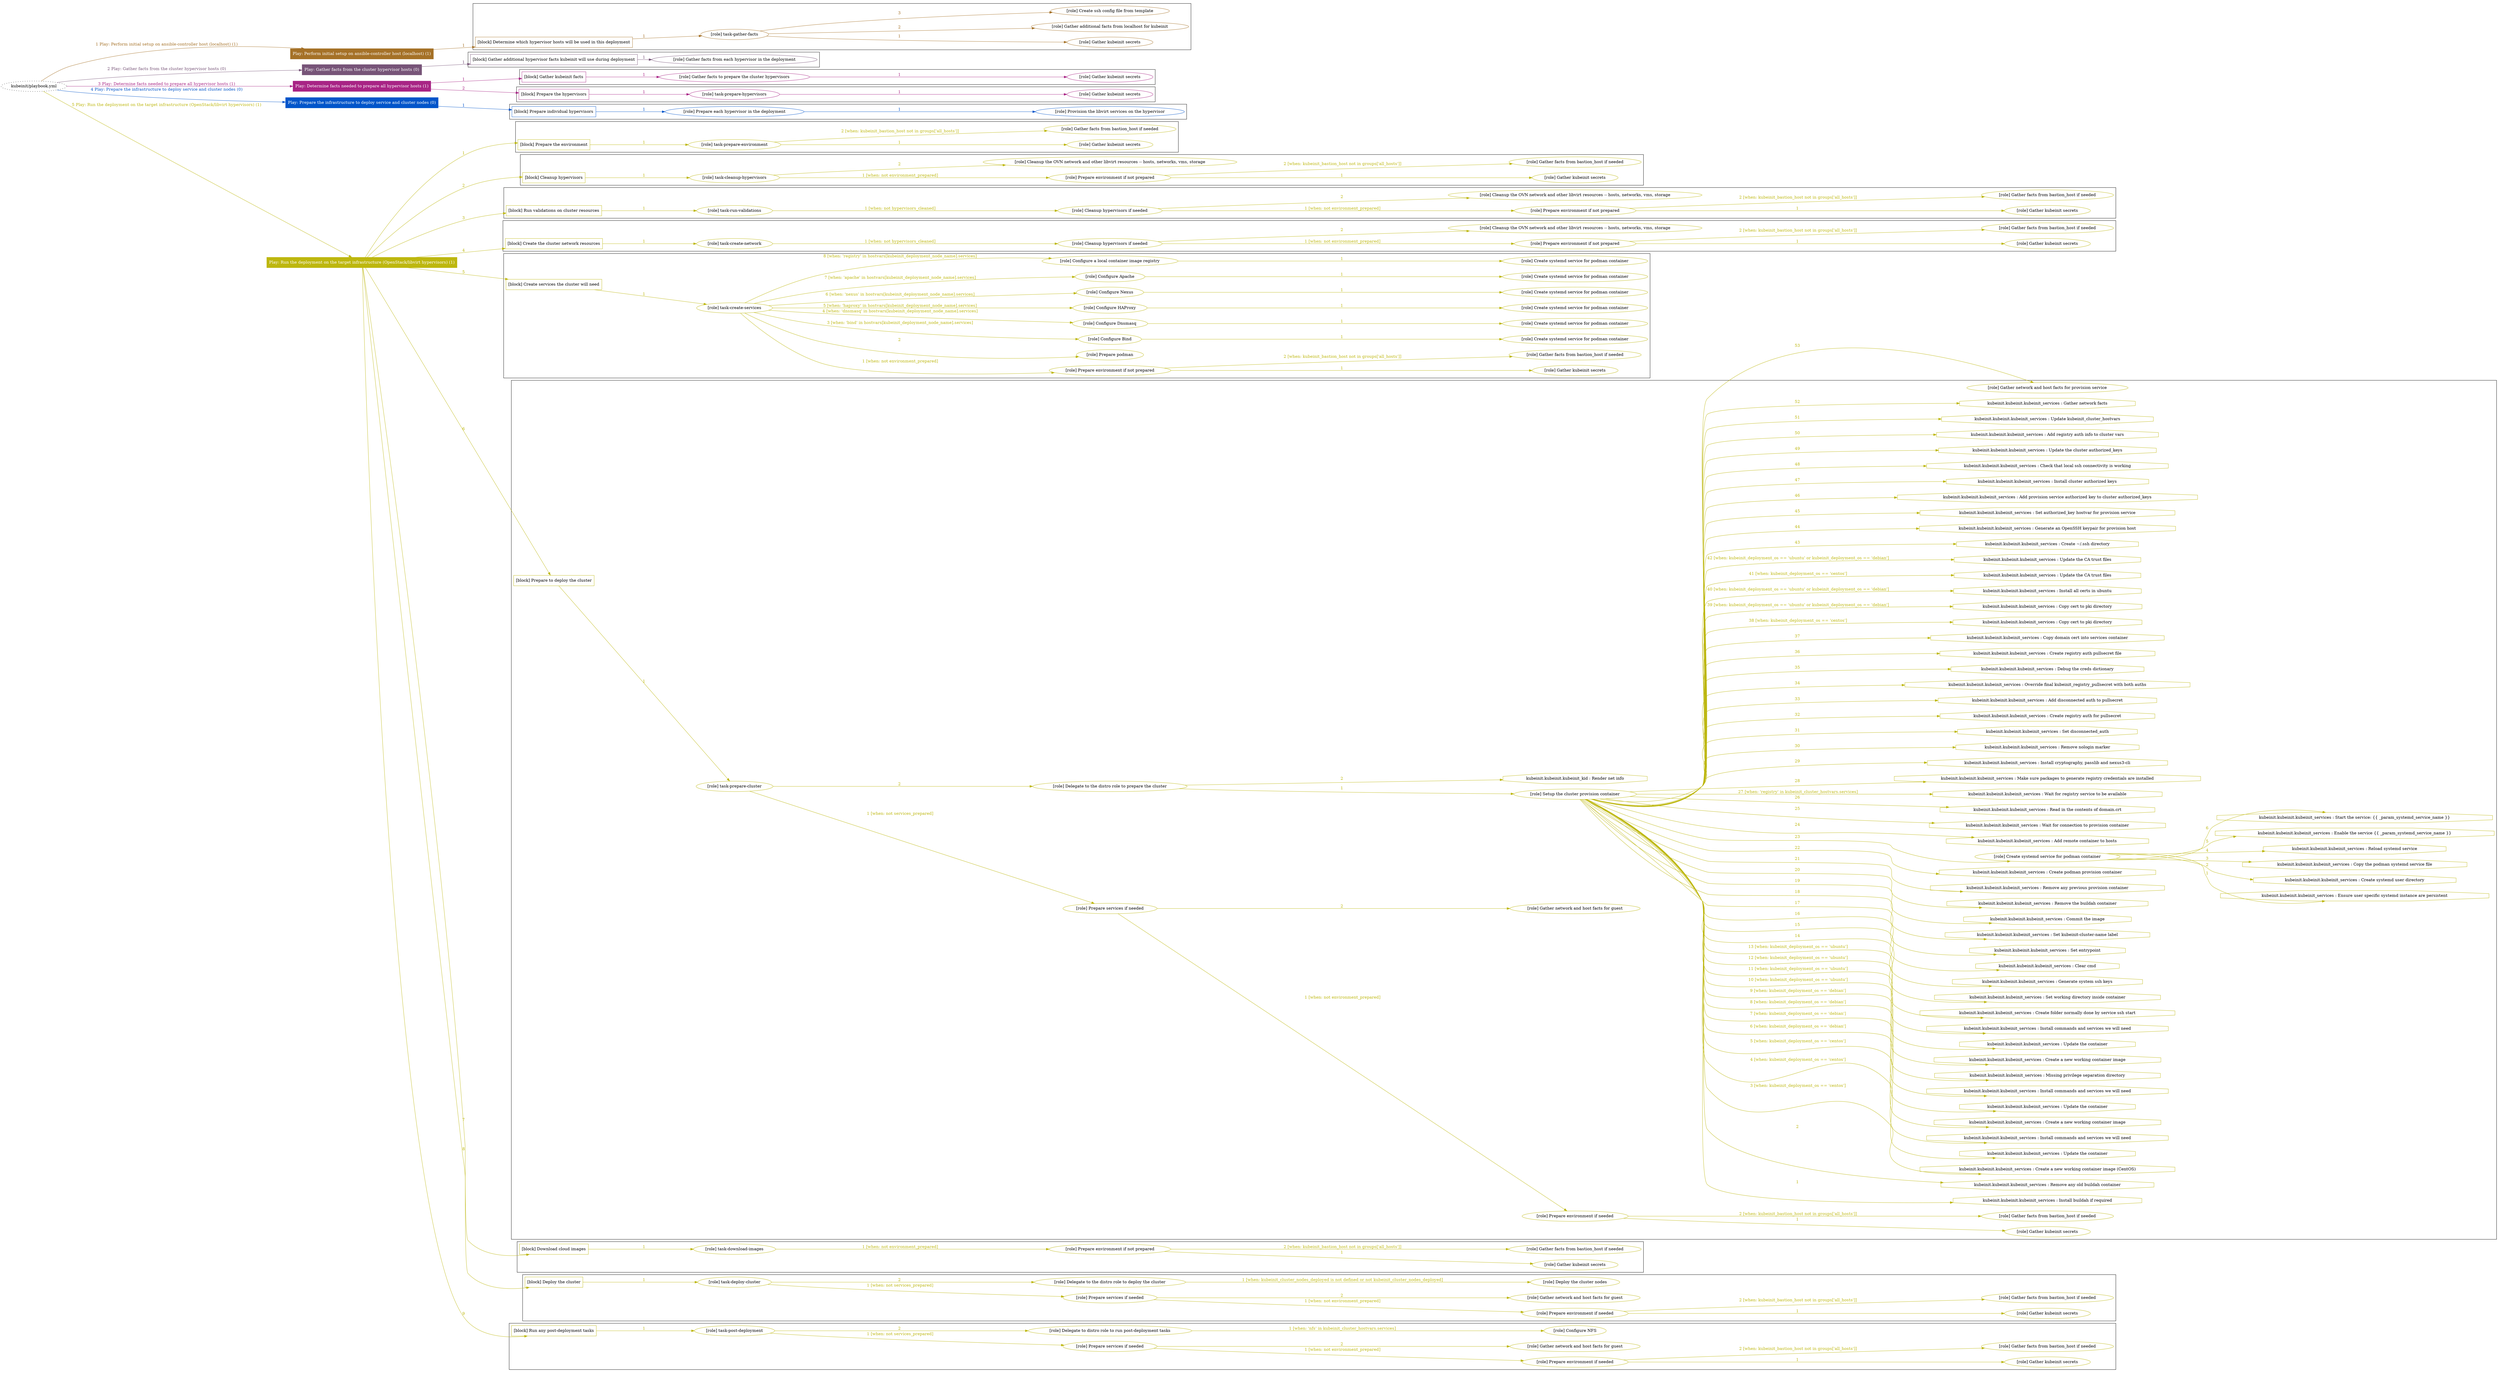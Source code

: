 digraph {
	graph [concentrate=true ordering=in rankdir=LR ratio=fill]
	edge [esep=5 sep=10]
	"kubeinit/playbook.yml" [URL="/home/runner/work/kubeinit/kubeinit/kubeinit/playbook.yml" id=playbook_16656f99 style=dotted]
	"kubeinit/playbook.yml" -> play_b02542b1 [label="1 Play: Perform initial setup on ansible-controller host (localhost) (1)" color="#a57127" fontcolor="#a57127" id=edge_play_b02542b1 labeltooltip="1 Play: Perform initial setup on ansible-controller host (localhost) (1)" tooltip="1 Play: Perform initial setup on ansible-controller host (localhost) (1)"]
	subgraph "Play: Perform initial setup on ansible-controller host (localhost) (1)" {
		play_b02542b1 [label="Play: Perform initial setup on ansible-controller host (localhost) (1)" URL="/home/runner/work/kubeinit/kubeinit/kubeinit/playbook.yml" color="#a57127" fontcolor="#ffffff" id=play_b02542b1 shape=box style=filled tooltip=localhost]
		play_b02542b1 -> block_2e0d130f [label=1 color="#a57127" fontcolor="#a57127" id=edge_block_2e0d130f labeltooltip=1 tooltip=1]
		subgraph cluster_block_2e0d130f {
			block_2e0d130f [label="[block] Determine which hypervisor hosts will be used in this deployment" URL="/home/runner/work/kubeinit/kubeinit/kubeinit/playbook.yml" color="#a57127" id=block_2e0d130f labeltooltip="Determine which hypervisor hosts will be used in this deployment" shape=box tooltip="Determine which hypervisor hosts will be used in this deployment"]
			block_2e0d130f -> role_85b4fb57 [label="1 " color="#a57127" fontcolor="#a57127" id=edge_role_85b4fb57 labeltooltip="1 " tooltip="1 "]
			subgraph "task-gather-facts" {
				role_85b4fb57 [label="[role] task-gather-facts" URL="/home/runner/work/kubeinit/kubeinit/kubeinit/playbook.yml" color="#a57127" id=role_85b4fb57 tooltip="task-gather-facts"]
				role_85b4fb57 -> role_b0890363 [label="1 " color="#a57127" fontcolor="#a57127" id=edge_role_b0890363 labeltooltip="1 " tooltip="1 "]
				subgraph "Gather kubeinit secrets" {
					role_b0890363 [label="[role] Gather kubeinit secrets" URL="/home/runner/.ansible/collections/ansible_collections/kubeinit/kubeinit/roles/kubeinit_prepare/tasks/build_hypervisors_group.yml" color="#a57127" id=role_b0890363 tooltip="Gather kubeinit secrets"]
				}
				role_85b4fb57 -> role_3ba59246 [label="2 " color="#a57127" fontcolor="#a57127" id=edge_role_3ba59246 labeltooltip="2 " tooltip="2 "]
				subgraph "Gather additional facts from localhost for kubeinit" {
					role_3ba59246 [label="[role] Gather additional facts from localhost for kubeinit" URL="/home/runner/.ansible/collections/ansible_collections/kubeinit/kubeinit/roles/kubeinit_prepare/tasks/build_hypervisors_group.yml" color="#a57127" id=role_3ba59246 tooltip="Gather additional facts from localhost for kubeinit"]
				}
				role_85b4fb57 -> role_cb404a4d [label="3 " color="#a57127" fontcolor="#a57127" id=edge_role_cb404a4d labeltooltip="3 " tooltip="3 "]
				subgraph "Create ssh config file from template" {
					role_cb404a4d [label="[role] Create ssh config file from template" URL="/home/runner/.ansible/collections/ansible_collections/kubeinit/kubeinit/roles/kubeinit_prepare/tasks/build_hypervisors_group.yml" color="#a57127" id=role_cb404a4d tooltip="Create ssh config file from template"]
				}
			}
		}
	}
	"kubeinit/playbook.yml" -> play_4061f1f3 [label="2 Play: Gather facts from the cluster hypervisor hosts (0)" color="#775478" fontcolor="#775478" id=edge_play_4061f1f3 labeltooltip="2 Play: Gather facts from the cluster hypervisor hosts (0)" tooltip="2 Play: Gather facts from the cluster hypervisor hosts (0)"]
	subgraph "Play: Gather facts from the cluster hypervisor hosts (0)" {
		play_4061f1f3 [label="Play: Gather facts from the cluster hypervisor hosts (0)" URL="/home/runner/work/kubeinit/kubeinit/kubeinit/playbook.yml" color="#775478" fontcolor="#ffffff" id=play_4061f1f3 shape=box style=filled tooltip="Play: Gather facts from the cluster hypervisor hosts (0)"]
		play_4061f1f3 -> block_3efca5cf [label=1 color="#775478" fontcolor="#775478" id=edge_block_3efca5cf labeltooltip=1 tooltip=1]
		subgraph cluster_block_3efca5cf {
			block_3efca5cf [label="[block] Gather additional hypervisor facts kubeinit will use during deployment" URL="/home/runner/work/kubeinit/kubeinit/kubeinit/playbook.yml" color="#775478" id=block_3efca5cf labeltooltip="Gather additional hypervisor facts kubeinit will use during deployment" shape=box tooltip="Gather additional hypervisor facts kubeinit will use during deployment"]
			block_3efca5cf -> role_4f959611 [label="1 " color="#775478" fontcolor="#775478" id=edge_role_4f959611 labeltooltip="1 " tooltip="1 "]
			subgraph "Gather facts from each hypervisor in the deployment" {
				role_4f959611 [label="[role] Gather facts from each hypervisor in the deployment" URL="/home/runner/work/kubeinit/kubeinit/kubeinit/playbook.yml" color="#775478" id=role_4f959611 tooltip="Gather facts from each hypervisor in the deployment"]
			}
		}
	}
	"kubeinit/playbook.yml" -> play_c6788cb0 [label="3 Play: Determine facts needed to prepare all hypervisor hosts (1)" color="#a82485" fontcolor="#a82485" id=edge_play_c6788cb0 labeltooltip="3 Play: Determine facts needed to prepare all hypervisor hosts (1)" tooltip="3 Play: Determine facts needed to prepare all hypervisor hosts (1)"]
	subgraph "Play: Determine facts needed to prepare all hypervisor hosts (1)" {
		play_c6788cb0 [label="Play: Determine facts needed to prepare all hypervisor hosts (1)" URL="/home/runner/work/kubeinit/kubeinit/kubeinit/playbook.yml" color="#a82485" fontcolor="#ffffff" id=play_c6788cb0 shape=box style=filled tooltip=localhost]
		play_c6788cb0 -> block_8bc3dfe1 [label=1 color="#a82485" fontcolor="#a82485" id=edge_block_8bc3dfe1 labeltooltip=1 tooltip=1]
		subgraph cluster_block_8bc3dfe1 {
			block_8bc3dfe1 [label="[block] Gather kubeinit facts" URL="/home/runner/work/kubeinit/kubeinit/kubeinit/playbook.yml" color="#a82485" id=block_8bc3dfe1 labeltooltip="Gather kubeinit facts" shape=box tooltip="Gather kubeinit facts"]
			block_8bc3dfe1 -> role_b42426b3 [label="1 " color="#a82485" fontcolor="#a82485" id=edge_role_b42426b3 labeltooltip="1 " tooltip="1 "]
			subgraph "Gather facts to prepare the cluster hypervisors" {
				role_b42426b3 [label="[role] Gather facts to prepare the cluster hypervisors" URL="/home/runner/work/kubeinit/kubeinit/kubeinit/playbook.yml" color="#a82485" id=role_b42426b3 tooltip="Gather facts to prepare the cluster hypervisors"]
				role_b42426b3 -> role_3e32ee9d [label="1 " color="#a82485" fontcolor="#a82485" id=edge_role_3e32ee9d labeltooltip="1 " tooltip="1 "]
				subgraph "Gather kubeinit secrets" {
					role_3e32ee9d [label="[role] Gather kubeinit secrets" URL="/home/runner/.ansible/collections/ansible_collections/kubeinit/kubeinit/roles/kubeinit_prepare/tasks/gather_kubeinit_facts.yml" color="#a82485" id=role_3e32ee9d tooltip="Gather kubeinit secrets"]
				}
			}
		}
		play_c6788cb0 -> block_f25342f4 [label=2 color="#a82485" fontcolor="#a82485" id=edge_block_f25342f4 labeltooltip=2 tooltip=2]
		subgraph cluster_block_f25342f4 {
			block_f25342f4 [label="[block] Prepare the hypervisors" URL="/home/runner/work/kubeinit/kubeinit/kubeinit/playbook.yml" color="#a82485" id=block_f25342f4 labeltooltip="Prepare the hypervisors" shape=box tooltip="Prepare the hypervisors"]
			block_f25342f4 -> role_3ed8b6f9 [label="1 " color="#a82485" fontcolor="#a82485" id=edge_role_3ed8b6f9 labeltooltip="1 " tooltip="1 "]
			subgraph "task-prepare-hypervisors" {
				role_3ed8b6f9 [label="[role] task-prepare-hypervisors" URL="/home/runner/work/kubeinit/kubeinit/kubeinit/playbook.yml" color="#a82485" id=role_3ed8b6f9 tooltip="task-prepare-hypervisors"]
				role_3ed8b6f9 -> role_0988f5e1 [label="1 " color="#a82485" fontcolor="#a82485" id=edge_role_0988f5e1 labeltooltip="1 " tooltip="1 "]
				subgraph "Gather kubeinit secrets" {
					role_0988f5e1 [label="[role] Gather kubeinit secrets" URL="/home/runner/.ansible/collections/ansible_collections/kubeinit/kubeinit/roles/kubeinit_prepare/tasks/gather_kubeinit_facts.yml" color="#a82485" id=role_0988f5e1 tooltip="Gather kubeinit secrets"]
				}
			}
		}
	}
	"kubeinit/playbook.yml" -> play_bba6045f [label="4 Play: Prepare the infrastructure to deploy service and cluster nodes (0)" color="#0255ca" fontcolor="#0255ca" id=edge_play_bba6045f labeltooltip="4 Play: Prepare the infrastructure to deploy service and cluster nodes (0)" tooltip="4 Play: Prepare the infrastructure to deploy service and cluster nodes (0)"]
	subgraph "Play: Prepare the infrastructure to deploy service and cluster nodes (0)" {
		play_bba6045f [label="Play: Prepare the infrastructure to deploy service and cluster nodes (0)" URL="/home/runner/work/kubeinit/kubeinit/kubeinit/playbook.yml" color="#0255ca" fontcolor="#ffffff" id=play_bba6045f shape=box style=filled tooltip="Play: Prepare the infrastructure to deploy service and cluster nodes (0)"]
		play_bba6045f -> block_fd85db0c [label=1 color="#0255ca" fontcolor="#0255ca" id=edge_block_fd85db0c labeltooltip=1 tooltip=1]
		subgraph cluster_block_fd85db0c {
			block_fd85db0c [label="[block] Prepare individual hypervisors" URL="/home/runner/work/kubeinit/kubeinit/kubeinit/playbook.yml" color="#0255ca" id=block_fd85db0c labeltooltip="Prepare individual hypervisors" shape=box tooltip="Prepare individual hypervisors"]
			block_fd85db0c -> role_874ae73a [label="1 " color="#0255ca" fontcolor="#0255ca" id=edge_role_874ae73a labeltooltip="1 " tooltip="1 "]
			subgraph "Prepare each hypervisor in the deployment" {
				role_874ae73a [label="[role] Prepare each hypervisor in the deployment" URL="/home/runner/work/kubeinit/kubeinit/kubeinit/playbook.yml" color="#0255ca" id=role_874ae73a tooltip="Prepare each hypervisor in the deployment"]
				role_874ae73a -> role_54ba979d [label="1 " color="#0255ca" fontcolor="#0255ca" id=edge_role_54ba979d labeltooltip="1 " tooltip="1 "]
				subgraph "Provision the libvirt services on the hypervisor" {
					role_54ba979d [label="[role] Provision the libvirt services on the hypervisor" URL="/home/runner/.ansible/collections/ansible_collections/kubeinit/kubeinit/roles/kubeinit_prepare/tasks/prepare_hypervisor.yml" color="#0255ca" id=role_54ba979d tooltip="Provision the libvirt services on the hypervisor"]
				}
			}
		}
	}
	"kubeinit/playbook.yml" -> play_4db98383 [label="5 Play: Run the deployment on the target infrastructure (OpenStack/libvirt hypervisors) (1)" color="#bdb70f" fontcolor="#bdb70f" id=edge_play_4db98383 labeltooltip="5 Play: Run the deployment on the target infrastructure (OpenStack/libvirt hypervisors) (1)" tooltip="5 Play: Run the deployment on the target infrastructure (OpenStack/libvirt hypervisors) (1)"]
	subgraph "Play: Run the deployment on the target infrastructure (OpenStack/libvirt hypervisors) (1)" {
		play_4db98383 [label="Play: Run the deployment on the target infrastructure (OpenStack/libvirt hypervisors) (1)" URL="/home/runner/work/kubeinit/kubeinit/kubeinit/playbook.yml" color="#bdb70f" fontcolor="#ffffff" id=play_4db98383 shape=box style=filled tooltip=localhost]
		play_4db98383 -> block_c39c7ac9 [label=1 color="#bdb70f" fontcolor="#bdb70f" id=edge_block_c39c7ac9 labeltooltip=1 tooltip=1]
		subgraph cluster_block_c39c7ac9 {
			block_c39c7ac9 [label="[block] Prepare the environment" URL="/home/runner/work/kubeinit/kubeinit/kubeinit/playbook.yml" color="#bdb70f" id=block_c39c7ac9 labeltooltip="Prepare the environment" shape=box tooltip="Prepare the environment"]
			block_c39c7ac9 -> role_3d1633d2 [label="1 " color="#bdb70f" fontcolor="#bdb70f" id=edge_role_3d1633d2 labeltooltip="1 " tooltip="1 "]
			subgraph "task-prepare-environment" {
				role_3d1633d2 [label="[role] task-prepare-environment" URL="/home/runner/work/kubeinit/kubeinit/kubeinit/playbook.yml" color="#bdb70f" id=role_3d1633d2 tooltip="task-prepare-environment"]
				role_3d1633d2 -> role_f9385233 [label="1 " color="#bdb70f" fontcolor="#bdb70f" id=edge_role_f9385233 labeltooltip="1 " tooltip="1 "]
				subgraph "Gather kubeinit secrets" {
					role_f9385233 [label="[role] Gather kubeinit secrets" URL="/home/runner/.ansible/collections/ansible_collections/kubeinit/kubeinit/roles/kubeinit_prepare/tasks/gather_kubeinit_facts.yml" color="#bdb70f" id=role_f9385233 tooltip="Gather kubeinit secrets"]
				}
				role_3d1633d2 -> role_736c2101 [label="2 [when: kubeinit_bastion_host not in groups['all_hosts']]" color="#bdb70f" fontcolor="#bdb70f" id=edge_role_736c2101 labeltooltip="2 [when: kubeinit_bastion_host not in groups['all_hosts']]" tooltip="2 [when: kubeinit_bastion_host not in groups['all_hosts']]"]
				subgraph "Gather facts from bastion_host if needed" {
					role_736c2101 [label="[role] Gather facts from bastion_host if needed" URL="/home/runner/.ansible/collections/ansible_collections/kubeinit/kubeinit/roles/kubeinit_prepare/tasks/main.yml" color="#bdb70f" id=role_736c2101 tooltip="Gather facts from bastion_host if needed"]
				}
			}
		}
		play_4db98383 -> block_1de745d2 [label=2 color="#bdb70f" fontcolor="#bdb70f" id=edge_block_1de745d2 labeltooltip=2 tooltip=2]
		subgraph cluster_block_1de745d2 {
			block_1de745d2 [label="[block] Cleanup hypervisors" URL="/home/runner/work/kubeinit/kubeinit/kubeinit/playbook.yml" color="#bdb70f" id=block_1de745d2 labeltooltip="Cleanup hypervisors" shape=box tooltip="Cleanup hypervisors"]
			block_1de745d2 -> role_7efce3f1 [label="1 " color="#bdb70f" fontcolor="#bdb70f" id=edge_role_7efce3f1 labeltooltip="1 " tooltip="1 "]
			subgraph "task-cleanup-hypervisors" {
				role_7efce3f1 [label="[role] task-cleanup-hypervisors" URL="/home/runner/work/kubeinit/kubeinit/kubeinit/playbook.yml" color="#bdb70f" id=role_7efce3f1 tooltip="task-cleanup-hypervisors"]
				role_7efce3f1 -> role_56600965 [label="1 [when: not environment_prepared]" color="#bdb70f" fontcolor="#bdb70f" id=edge_role_56600965 labeltooltip="1 [when: not environment_prepared]" tooltip="1 [when: not environment_prepared]"]
				subgraph "Prepare environment if not prepared" {
					role_56600965 [label="[role] Prepare environment if not prepared" URL="/home/runner/.ansible/collections/ansible_collections/kubeinit/kubeinit/roles/kubeinit_libvirt/tasks/cleanup_hypervisors.yml" color="#bdb70f" id=role_56600965 tooltip="Prepare environment if not prepared"]
					role_56600965 -> role_010fc026 [label="1 " color="#bdb70f" fontcolor="#bdb70f" id=edge_role_010fc026 labeltooltip="1 " tooltip="1 "]
					subgraph "Gather kubeinit secrets" {
						role_010fc026 [label="[role] Gather kubeinit secrets" URL="/home/runner/.ansible/collections/ansible_collections/kubeinit/kubeinit/roles/kubeinit_prepare/tasks/gather_kubeinit_facts.yml" color="#bdb70f" id=role_010fc026 tooltip="Gather kubeinit secrets"]
					}
					role_56600965 -> role_ed93f2e3 [label="2 [when: kubeinit_bastion_host not in groups['all_hosts']]" color="#bdb70f" fontcolor="#bdb70f" id=edge_role_ed93f2e3 labeltooltip="2 [when: kubeinit_bastion_host not in groups['all_hosts']]" tooltip="2 [when: kubeinit_bastion_host not in groups['all_hosts']]"]
					subgraph "Gather facts from bastion_host if needed" {
						role_ed93f2e3 [label="[role] Gather facts from bastion_host if needed" URL="/home/runner/.ansible/collections/ansible_collections/kubeinit/kubeinit/roles/kubeinit_prepare/tasks/main.yml" color="#bdb70f" id=role_ed93f2e3 tooltip="Gather facts from bastion_host if needed"]
					}
				}
				role_7efce3f1 -> role_5e28032b [label="2 " color="#bdb70f" fontcolor="#bdb70f" id=edge_role_5e28032b labeltooltip="2 " tooltip="2 "]
				subgraph "Cleanup the OVN network and other libvirt resources -- hosts, networks, vms, storage" {
					role_5e28032b [label="[role] Cleanup the OVN network and other libvirt resources -- hosts, networks, vms, storage" URL="/home/runner/.ansible/collections/ansible_collections/kubeinit/kubeinit/roles/kubeinit_libvirt/tasks/cleanup_hypervisors.yml" color="#bdb70f" id=role_5e28032b tooltip="Cleanup the OVN network and other libvirt resources -- hosts, networks, vms, storage"]
				}
			}
		}
		play_4db98383 -> block_a36af7f0 [label=3 color="#bdb70f" fontcolor="#bdb70f" id=edge_block_a36af7f0 labeltooltip=3 tooltip=3]
		subgraph cluster_block_a36af7f0 {
			block_a36af7f0 [label="[block] Run validations on cluster resources" URL="/home/runner/work/kubeinit/kubeinit/kubeinit/playbook.yml" color="#bdb70f" id=block_a36af7f0 labeltooltip="Run validations on cluster resources" shape=box tooltip="Run validations on cluster resources"]
			block_a36af7f0 -> role_979873de [label="1 " color="#bdb70f" fontcolor="#bdb70f" id=edge_role_979873de labeltooltip="1 " tooltip="1 "]
			subgraph "task-run-validations" {
				role_979873de [label="[role] task-run-validations" URL="/home/runner/work/kubeinit/kubeinit/kubeinit/playbook.yml" color="#bdb70f" id=role_979873de tooltip="task-run-validations"]
				role_979873de -> role_4fded707 [label="1 [when: not hypervisors_cleaned]" color="#bdb70f" fontcolor="#bdb70f" id=edge_role_4fded707 labeltooltip="1 [when: not hypervisors_cleaned]" tooltip="1 [when: not hypervisors_cleaned]"]
				subgraph "Cleanup hypervisors if needed" {
					role_4fded707 [label="[role] Cleanup hypervisors if needed" URL="/home/runner/.ansible/collections/ansible_collections/kubeinit/kubeinit/roles/kubeinit_validations/tasks/main.yml" color="#bdb70f" id=role_4fded707 tooltip="Cleanup hypervisors if needed"]
					role_4fded707 -> role_ccb571f5 [label="1 [when: not environment_prepared]" color="#bdb70f" fontcolor="#bdb70f" id=edge_role_ccb571f5 labeltooltip="1 [when: not environment_prepared]" tooltip="1 [when: not environment_prepared]"]
					subgraph "Prepare environment if not prepared" {
						role_ccb571f5 [label="[role] Prepare environment if not prepared" URL="/home/runner/.ansible/collections/ansible_collections/kubeinit/kubeinit/roles/kubeinit_libvirt/tasks/cleanup_hypervisors.yml" color="#bdb70f" id=role_ccb571f5 tooltip="Prepare environment if not prepared"]
						role_ccb571f5 -> role_7dc70d0c [label="1 " color="#bdb70f" fontcolor="#bdb70f" id=edge_role_7dc70d0c labeltooltip="1 " tooltip="1 "]
						subgraph "Gather kubeinit secrets" {
							role_7dc70d0c [label="[role] Gather kubeinit secrets" URL="/home/runner/.ansible/collections/ansible_collections/kubeinit/kubeinit/roles/kubeinit_prepare/tasks/gather_kubeinit_facts.yml" color="#bdb70f" id=role_7dc70d0c tooltip="Gather kubeinit secrets"]
						}
						role_ccb571f5 -> role_3992c547 [label="2 [when: kubeinit_bastion_host not in groups['all_hosts']]" color="#bdb70f" fontcolor="#bdb70f" id=edge_role_3992c547 labeltooltip="2 [when: kubeinit_bastion_host not in groups['all_hosts']]" tooltip="2 [when: kubeinit_bastion_host not in groups['all_hosts']]"]
						subgraph "Gather facts from bastion_host if needed" {
							role_3992c547 [label="[role] Gather facts from bastion_host if needed" URL="/home/runner/.ansible/collections/ansible_collections/kubeinit/kubeinit/roles/kubeinit_prepare/tasks/main.yml" color="#bdb70f" id=role_3992c547 tooltip="Gather facts from bastion_host if needed"]
						}
					}
					role_4fded707 -> role_5e51bdf4 [label="2 " color="#bdb70f" fontcolor="#bdb70f" id=edge_role_5e51bdf4 labeltooltip="2 " tooltip="2 "]
					subgraph "Cleanup the OVN network and other libvirt resources -- hosts, networks, vms, storage" {
						role_5e51bdf4 [label="[role] Cleanup the OVN network and other libvirt resources -- hosts, networks, vms, storage" URL="/home/runner/.ansible/collections/ansible_collections/kubeinit/kubeinit/roles/kubeinit_libvirt/tasks/cleanup_hypervisors.yml" color="#bdb70f" id=role_5e51bdf4 tooltip="Cleanup the OVN network and other libvirt resources -- hosts, networks, vms, storage"]
					}
				}
			}
		}
		play_4db98383 -> block_658d3b71 [label=4 color="#bdb70f" fontcolor="#bdb70f" id=edge_block_658d3b71 labeltooltip=4 tooltip=4]
		subgraph cluster_block_658d3b71 {
			block_658d3b71 [label="[block] Create the cluster network resources" URL="/home/runner/work/kubeinit/kubeinit/kubeinit/playbook.yml" color="#bdb70f" id=block_658d3b71 labeltooltip="Create the cluster network resources" shape=box tooltip="Create the cluster network resources"]
			block_658d3b71 -> role_8932ed04 [label="1 " color="#bdb70f" fontcolor="#bdb70f" id=edge_role_8932ed04 labeltooltip="1 " tooltip="1 "]
			subgraph "task-create-network" {
				role_8932ed04 [label="[role] task-create-network" URL="/home/runner/work/kubeinit/kubeinit/kubeinit/playbook.yml" color="#bdb70f" id=role_8932ed04 tooltip="task-create-network"]
				role_8932ed04 -> role_6aa28c62 [label="1 [when: not hypervisors_cleaned]" color="#bdb70f" fontcolor="#bdb70f" id=edge_role_6aa28c62 labeltooltip="1 [when: not hypervisors_cleaned]" tooltip="1 [when: not hypervisors_cleaned]"]
				subgraph "Cleanup hypervisors if needed" {
					role_6aa28c62 [label="[role] Cleanup hypervisors if needed" URL="/home/runner/.ansible/collections/ansible_collections/kubeinit/kubeinit/roles/kubeinit_libvirt/tasks/create_network.yml" color="#bdb70f" id=role_6aa28c62 tooltip="Cleanup hypervisors if needed"]
					role_6aa28c62 -> role_0816e766 [label="1 [when: not environment_prepared]" color="#bdb70f" fontcolor="#bdb70f" id=edge_role_0816e766 labeltooltip="1 [when: not environment_prepared]" tooltip="1 [when: not environment_prepared]"]
					subgraph "Prepare environment if not prepared" {
						role_0816e766 [label="[role] Prepare environment if not prepared" URL="/home/runner/.ansible/collections/ansible_collections/kubeinit/kubeinit/roles/kubeinit_libvirt/tasks/cleanup_hypervisors.yml" color="#bdb70f" id=role_0816e766 tooltip="Prepare environment if not prepared"]
						role_0816e766 -> role_4cf15c70 [label="1 " color="#bdb70f" fontcolor="#bdb70f" id=edge_role_4cf15c70 labeltooltip="1 " tooltip="1 "]
						subgraph "Gather kubeinit secrets" {
							role_4cf15c70 [label="[role] Gather kubeinit secrets" URL="/home/runner/.ansible/collections/ansible_collections/kubeinit/kubeinit/roles/kubeinit_prepare/tasks/gather_kubeinit_facts.yml" color="#bdb70f" id=role_4cf15c70 tooltip="Gather kubeinit secrets"]
						}
						role_0816e766 -> role_9fbb546c [label="2 [when: kubeinit_bastion_host not in groups['all_hosts']]" color="#bdb70f" fontcolor="#bdb70f" id=edge_role_9fbb546c labeltooltip="2 [when: kubeinit_bastion_host not in groups['all_hosts']]" tooltip="2 [when: kubeinit_bastion_host not in groups['all_hosts']]"]
						subgraph "Gather facts from bastion_host if needed" {
							role_9fbb546c [label="[role] Gather facts from bastion_host if needed" URL="/home/runner/.ansible/collections/ansible_collections/kubeinit/kubeinit/roles/kubeinit_prepare/tasks/main.yml" color="#bdb70f" id=role_9fbb546c tooltip="Gather facts from bastion_host if needed"]
						}
					}
					role_6aa28c62 -> role_a352997a [label="2 " color="#bdb70f" fontcolor="#bdb70f" id=edge_role_a352997a labeltooltip="2 " tooltip="2 "]
					subgraph "Cleanup the OVN network and other libvirt resources -- hosts, networks, vms, storage" {
						role_a352997a [label="[role] Cleanup the OVN network and other libvirt resources -- hosts, networks, vms, storage" URL="/home/runner/.ansible/collections/ansible_collections/kubeinit/kubeinit/roles/kubeinit_libvirt/tasks/cleanup_hypervisors.yml" color="#bdb70f" id=role_a352997a tooltip="Cleanup the OVN network and other libvirt resources -- hosts, networks, vms, storage"]
					}
				}
			}
		}
		play_4db98383 -> block_2fd34030 [label=5 color="#bdb70f" fontcolor="#bdb70f" id=edge_block_2fd34030 labeltooltip=5 tooltip=5]
		subgraph cluster_block_2fd34030 {
			block_2fd34030 [label="[block] Create services the cluster will need" URL="/home/runner/work/kubeinit/kubeinit/kubeinit/playbook.yml" color="#bdb70f" id=block_2fd34030 labeltooltip="Create services the cluster will need" shape=box tooltip="Create services the cluster will need"]
			block_2fd34030 -> role_79b5a715 [label="1 " color="#bdb70f" fontcolor="#bdb70f" id=edge_role_79b5a715 labeltooltip="1 " tooltip="1 "]
			subgraph "task-create-services" {
				role_79b5a715 [label="[role] task-create-services" URL="/home/runner/work/kubeinit/kubeinit/kubeinit/playbook.yml" color="#bdb70f" id=role_79b5a715 tooltip="task-create-services"]
				role_79b5a715 -> role_b8befe02 [label="1 [when: not environment_prepared]" color="#bdb70f" fontcolor="#bdb70f" id=edge_role_b8befe02 labeltooltip="1 [when: not environment_prepared]" tooltip="1 [when: not environment_prepared]"]
				subgraph "Prepare environment if not prepared" {
					role_b8befe02 [label="[role] Prepare environment if not prepared" URL="/home/runner/.ansible/collections/ansible_collections/kubeinit/kubeinit/roles/kubeinit_services/tasks/main.yml" color="#bdb70f" id=role_b8befe02 tooltip="Prepare environment if not prepared"]
					role_b8befe02 -> role_0f579082 [label="1 " color="#bdb70f" fontcolor="#bdb70f" id=edge_role_0f579082 labeltooltip="1 " tooltip="1 "]
					subgraph "Gather kubeinit secrets" {
						role_0f579082 [label="[role] Gather kubeinit secrets" URL="/home/runner/.ansible/collections/ansible_collections/kubeinit/kubeinit/roles/kubeinit_prepare/tasks/gather_kubeinit_facts.yml" color="#bdb70f" id=role_0f579082 tooltip="Gather kubeinit secrets"]
					}
					role_b8befe02 -> role_61299ab4 [label="2 [when: kubeinit_bastion_host not in groups['all_hosts']]" color="#bdb70f" fontcolor="#bdb70f" id=edge_role_61299ab4 labeltooltip="2 [when: kubeinit_bastion_host not in groups['all_hosts']]" tooltip="2 [when: kubeinit_bastion_host not in groups['all_hosts']]"]
					subgraph "Gather facts from bastion_host if needed" {
						role_61299ab4 [label="[role] Gather facts from bastion_host if needed" URL="/home/runner/.ansible/collections/ansible_collections/kubeinit/kubeinit/roles/kubeinit_prepare/tasks/main.yml" color="#bdb70f" id=role_61299ab4 tooltip="Gather facts from bastion_host if needed"]
					}
				}
				role_79b5a715 -> role_0b044761 [label="2 " color="#bdb70f" fontcolor="#bdb70f" id=edge_role_0b044761 labeltooltip="2 " tooltip="2 "]
				subgraph "Prepare podman" {
					role_0b044761 [label="[role] Prepare podman" URL="/home/runner/.ansible/collections/ansible_collections/kubeinit/kubeinit/roles/kubeinit_services/tasks/00_create_service_pod.yml" color="#bdb70f" id=role_0b044761 tooltip="Prepare podman"]
				}
				role_79b5a715 -> role_daef5d62 [label="3 [when: 'bind' in hostvars[kubeinit_deployment_node_name].services]" color="#bdb70f" fontcolor="#bdb70f" id=edge_role_daef5d62 labeltooltip="3 [when: 'bind' in hostvars[kubeinit_deployment_node_name].services]" tooltip="3 [when: 'bind' in hostvars[kubeinit_deployment_node_name].services]"]
				subgraph "Configure Bind" {
					role_daef5d62 [label="[role] Configure Bind" URL="/home/runner/.ansible/collections/ansible_collections/kubeinit/kubeinit/roles/kubeinit_services/tasks/start_services_containers.yml" color="#bdb70f" id=role_daef5d62 tooltip="Configure Bind"]
					role_daef5d62 -> role_fd96da30 [label="1 " color="#bdb70f" fontcolor="#bdb70f" id=edge_role_fd96da30 labeltooltip="1 " tooltip="1 "]
					subgraph "Create systemd service for podman container" {
						role_fd96da30 [label="[role] Create systemd service for podman container" URL="/home/runner/.ansible/collections/ansible_collections/kubeinit/kubeinit/roles/kubeinit_bind/tasks/main.yml" color="#bdb70f" id=role_fd96da30 tooltip="Create systemd service for podman container"]
					}
				}
				role_79b5a715 -> role_46a4fc8a [label="4 [when: 'dnsmasq' in hostvars[kubeinit_deployment_node_name].services]" color="#bdb70f" fontcolor="#bdb70f" id=edge_role_46a4fc8a labeltooltip="4 [when: 'dnsmasq' in hostvars[kubeinit_deployment_node_name].services]" tooltip="4 [when: 'dnsmasq' in hostvars[kubeinit_deployment_node_name].services]"]
				subgraph "Configure Dnsmasq" {
					role_46a4fc8a [label="[role] Configure Dnsmasq" URL="/home/runner/.ansible/collections/ansible_collections/kubeinit/kubeinit/roles/kubeinit_services/tasks/start_services_containers.yml" color="#bdb70f" id=role_46a4fc8a tooltip="Configure Dnsmasq"]
					role_46a4fc8a -> role_de575925 [label="1 " color="#bdb70f" fontcolor="#bdb70f" id=edge_role_de575925 labeltooltip="1 " tooltip="1 "]
					subgraph "Create systemd service for podman container" {
						role_de575925 [label="[role] Create systemd service for podman container" URL="/home/runner/.ansible/collections/ansible_collections/kubeinit/kubeinit/roles/kubeinit_dnsmasq/tasks/main.yml" color="#bdb70f" id=role_de575925 tooltip="Create systemd service for podman container"]
					}
				}
				role_79b5a715 -> role_a9834512 [label="5 [when: 'haproxy' in hostvars[kubeinit_deployment_node_name].services]" color="#bdb70f" fontcolor="#bdb70f" id=edge_role_a9834512 labeltooltip="5 [when: 'haproxy' in hostvars[kubeinit_deployment_node_name].services]" tooltip="5 [when: 'haproxy' in hostvars[kubeinit_deployment_node_name].services]"]
				subgraph "Configure HAProxy" {
					role_a9834512 [label="[role] Configure HAProxy" URL="/home/runner/.ansible/collections/ansible_collections/kubeinit/kubeinit/roles/kubeinit_services/tasks/start_services_containers.yml" color="#bdb70f" id=role_a9834512 tooltip="Configure HAProxy"]
					role_a9834512 -> role_4e38c24c [label="1 " color="#bdb70f" fontcolor="#bdb70f" id=edge_role_4e38c24c labeltooltip="1 " tooltip="1 "]
					subgraph "Create systemd service for podman container" {
						role_4e38c24c [label="[role] Create systemd service for podman container" URL="/home/runner/.ansible/collections/ansible_collections/kubeinit/kubeinit/roles/kubeinit_haproxy/tasks/main.yml" color="#bdb70f" id=role_4e38c24c tooltip="Create systemd service for podman container"]
					}
				}
				role_79b5a715 -> role_99771bc2 [label="6 [when: 'nexus' in hostvars[kubeinit_deployment_node_name].services]" color="#bdb70f" fontcolor="#bdb70f" id=edge_role_99771bc2 labeltooltip="6 [when: 'nexus' in hostvars[kubeinit_deployment_node_name].services]" tooltip="6 [when: 'nexus' in hostvars[kubeinit_deployment_node_name].services]"]
				subgraph "Configure Nexus" {
					role_99771bc2 [label="[role] Configure Nexus" URL="/home/runner/.ansible/collections/ansible_collections/kubeinit/kubeinit/roles/kubeinit_services/tasks/start_services_containers.yml" color="#bdb70f" id=role_99771bc2 tooltip="Configure Nexus"]
					role_99771bc2 -> role_166205de [label="1 " color="#bdb70f" fontcolor="#bdb70f" id=edge_role_166205de labeltooltip="1 " tooltip="1 "]
					subgraph "Create systemd service for podman container" {
						role_166205de [label="[role] Create systemd service for podman container" URL="/home/runner/.ansible/collections/ansible_collections/kubeinit/kubeinit/roles/kubeinit_nexus/tasks/main.yml" color="#bdb70f" id=role_166205de tooltip="Create systemd service for podman container"]
					}
				}
				role_79b5a715 -> role_214cd19c [label="7 [when: 'apache' in hostvars[kubeinit_deployment_node_name].services]" color="#bdb70f" fontcolor="#bdb70f" id=edge_role_214cd19c labeltooltip="7 [when: 'apache' in hostvars[kubeinit_deployment_node_name].services]" tooltip="7 [when: 'apache' in hostvars[kubeinit_deployment_node_name].services]"]
				subgraph "Configure Apache" {
					role_214cd19c [label="[role] Configure Apache" URL="/home/runner/.ansible/collections/ansible_collections/kubeinit/kubeinit/roles/kubeinit_services/tasks/start_services_containers.yml" color="#bdb70f" id=role_214cd19c tooltip="Configure Apache"]
					role_214cd19c -> role_c8842d15 [label="1 " color="#bdb70f" fontcolor="#bdb70f" id=edge_role_c8842d15 labeltooltip="1 " tooltip="1 "]
					subgraph "Create systemd service for podman container" {
						role_c8842d15 [label="[role] Create systemd service for podman container" URL="/home/runner/.ansible/collections/ansible_collections/kubeinit/kubeinit/roles/kubeinit_apache/tasks/main.yml" color="#bdb70f" id=role_c8842d15 tooltip="Create systemd service for podman container"]
					}
				}
				role_79b5a715 -> role_2540ac43 [label="8 [when: 'registry' in hostvars[kubeinit_deployment_node_name].services]" color="#bdb70f" fontcolor="#bdb70f" id=edge_role_2540ac43 labeltooltip="8 [when: 'registry' in hostvars[kubeinit_deployment_node_name].services]" tooltip="8 [when: 'registry' in hostvars[kubeinit_deployment_node_name].services]"]
				subgraph "Configure a local container image registry" {
					role_2540ac43 [label="[role] Configure a local container image registry" URL="/home/runner/.ansible/collections/ansible_collections/kubeinit/kubeinit/roles/kubeinit_services/tasks/start_services_containers.yml" color="#bdb70f" id=role_2540ac43 tooltip="Configure a local container image registry"]
					role_2540ac43 -> role_3a4d1e9e [label="1 " color="#bdb70f" fontcolor="#bdb70f" id=edge_role_3a4d1e9e labeltooltip="1 " tooltip="1 "]
					subgraph "Create systemd service for podman container" {
						role_3a4d1e9e [label="[role] Create systemd service for podman container" URL="/home/runner/.ansible/collections/ansible_collections/kubeinit/kubeinit/roles/kubeinit_registry/tasks/main.yml" color="#bdb70f" id=role_3a4d1e9e tooltip="Create systemd service for podman container"]
					}
				}
			}
		}
		play_4db98383 -> block_5af4cae1 [label=6 color="#bdb70f" fontcolor="#bdb70f" id=edge_block_5af4cae1 labeltooltip=6 tooltip=6]
		subgraph cluster_block_5af4cae1 {
			block_5af4cae1 [label="[block] Prepare to deploy the cluster" URL="/home/runner/work/kubeinit/kubeinit/kubeinit/playbook.yml" color="#bdb70f" id=block_5af4cae1 labeltooltip="Prepare to deploy the cluster" shape=box tooltip="Prepare to deploy the cluster"]
			block_5af4cae1 -> role_e82c9171 [label="1 " color="#bdb70f" fontcolor="#bdb70f" id=edge_role_e82c9171 labeltooltip="1 " tooltip="1 "]
			subgraph "task-prepare-cluster" {
				role_e82c9171 [label="[role] task-prepare-cluster" URL="/home/runner/work/kubeinit/kubeinit/kubeinit/playbook.yml" color="#bdb70f" id=role_e82c9171 tooltip="task-prepare-cluster"]
				role_e82c9171 -> role_a1174776 [label="1 [when: not services_prepared]" color="#bdb70f" fontcolor="#bdb70f" id=edge_role_a1174776 labeltooltip="1 [when: not services_prepared]" tooltip="1 [when: not services_prepared]"]
				subgraph "Prepare services if needed" {
					role_a1174776 [label="[role] Prepare services if needed" URL="/home/runner/.ansible/collections/ansible_collections/kubeinit/kubeinit/roles/kubeinit_prepare/tasks/prepare_cluster.yml" color="#bdb70f" id=role_a1174776 tooltip="Prepare services if needed"]
					role_a1174776 -> role_248f12f6 [label="1 [when: not environment_prepared]" color="#bdb70f" fontcolor="#bdb70f" id=edge_role_248f12f6 labeltooltip="1 [when: not environment_prepared]" tooltip="1 [when: not environment_prepared]"]
					subgraph "Prepare environment if needed" {
						role_248f12f6 [label="[role] Prepare environment if needed" URL="/home/runner/.ansible/collections/ansible_collections/kubeinit/kubeinit/roles/kubeinit_services/tasks/prepare_services.yml" color="#bdb70f" id=role_248f12f6 tooltip="Prepare environment if needed"]
						role_248f12f6 -> role_6217247d [label="1 " color="#bdb70f" fontcolor="#bdb70f" id=edge_role_6217247d labeltooltip="1 " tooltip="1 "]
						subgraph "Gather kubeinit secrets" {
							role_6217247d [label="[role] Gather kubeinit secrets" URL="/home/runner/.ansible/collections/ansible_collections/kubeinit/kubeinit/roles/kubeinit_prepare/tasks/gather_kubeinit_facts.yml" color="#bdb70f" id=role_6217247d tooltip="Gather kubeinit secrets"]
						}
						role_248f12f6 -> role_d1a3b420 [label="2 [when: kubeinit_bastion_host not in groups['all_hosts']]" color="#bdb70f" fontcolor="#bdb70f" id=edge_role_d1a3b420 labeltooltip="2 [when: kubeinit_bastion_host not in groups['all_hosts']]" tooltip="2 [when: kubeinit_bastion_host not in groups['all_hosts']]"]
						subgraph "Gather facts from bastion_host if needed" {
							role_d1a3b420 [label="[role] Gather facts from bastion_host if needed" URL="/home/runner/.ansible/collections/ansible_collections/kubeinit/kubeinit/roles/kubeinit_prepare/tasks/main.yml" color="#bdb70f" id=role_d1a3b420 tooltip="Gather facts from bastion_host if needed"]
						}
					}
					role_a1174776 -> role_451f5eaa [label="2 " color="#bdb70f" fontcolor="#bdb70f" id=edge_role_451f5eaa labeltooltip="2 " tooltip="2 "]
					subgraph "Gather network and host facts for guest" {
						role_451f5eaa [label="[role] Gather network and host facts for guest" URL="/home/runner/.ansible/collections/ansible_collections/kubeinit/kubeinit/roles/kubeinit_services/tasks/prepare_services.yml" color="#bdb70f" id=role_451f5eaa tooltip="Gather network and host facts for guest"]
					}
				}
				role_e82c9171 -> role_8611b589 [label="2 " color="#bdb70f" fontcolor="#bdb70f" id=edge_role_8611b589 labeltooltip="2 " tooltip="2 "]
				subgraph "Delegate to the distro role to prepare the cluster" {
					role_8611b589 [label="[role] Delegate to the distro role to prepare the cluster" URL="/home/runner/.ansible/collections/ansible_collections/kubeinit/kubeinit/roles/kubeinit_prepare/tasks/prepare_cluster.yml" color="#bdb70f" id=role_8611b589 tooltip="Delegate to the distro role to prepare the cluster"]
					role_8611b589 -> role_899951e4 [label="1 " color="#bdb70f" fontcolor="#bdb70f" id=edge_role_899951e4 labeltooltip="1 " tooltip="1 "]
					subgraph "Setup the cluster provision container" {
						role_899951e4 [label="[role] Setup the cluster provision container" URL="/home/runner/.ansible/collections/ansible_collections/kubeinit/kubeinit/roles/kubeinit_kid/tasks/prepare_cluster.yml" color="#bdb70f" id=role_899951e4 tooltip="Setup the cluster provision container"]
						task_9d78f01d [label="kubeinit.kubeinit.kubeinit_services : Install buildah if required" URL="/home/runner/.ansible/collections/ansible_collections/kubeinit/kubeinit/roles/kubeinit_services/tasks/create_provision_container.yml" color="#bdb70f" id=task_9d78f01d shape=octagon tooltip="kubeinit.kubeinit.kubeinit_services : Install buildah if required"]
						role_899951e4 -> task_9d78f01d [label="1 " color="#bdb70f" fontcolor="#bdb70f" id=edge_task_9d78f01d labeltooltip="1 " tooltip="1 "]
						task_3f9e9dac [label="kubeinit.kubeinit.kubeinit_services : Remove any old buildah container" URL="/home/runner/.ansible/collections/ansible_collections/kubeinit/kubeinit/roles/kubeinit_services/tasks/create_provision_container.yml" color="#bdb70f" id=task_3f9e9dac shape=octagon tooltip="kubeinit.kubeinit.kubeinit_services : Remove any old buildah container"]
						role_899951e4 -> task_3f9e9dac [label="2 " color="#bdb70f" fontcolor="#bdb70f" id=edge_task_3f9e9dac labeltooltip="2 " tooltip="2 "]
						task_97bea251 [label="kubeinit.kubeinit.kubeinit_services : Create a new working container image (CentOS)" URL="/home/runner/.ansible/collections/ansible_collections/kubeinit/kubeinit/roles/kubeinit_services/tasks/create_provision_container.yml" color="#bdb70f" id=task_97bea251 shape=octagon tooltip="kubeinit.kubeinit.kubeinit_services : Create a new working container image (CentOS)"]
						role_899951e4 -> task_97bea251 [label="3 [when: kubeinit_deployment_os == 'centos']" color="#bdb70f" fontcolor="#bdb70f" id=edge_task_97bea251 labeltooltip="3 [when: kubeinit_deployment_os == 'centos']" tooltip="3 [when: kubeinit_deployment_os == 'centos']"]
						task_b3a88898 [label="kubeinit.kubeinit.kubeinit_services : Update the container" URL="/home/runner/.ansible/collections/ansible_collections/kubeinit/kubeinit/roles/kubeinit_services/tasks/create_provision_container.yml" color="#bdb70f" id=task_b3a88898 shape=octagon tooltip="kubeinit.kubeinit.kubeinit_services : Update the container"]
						role_899951e4 -> task_b3a88898 [label="4 [when: kubeinit_deployment_os == 'centos']" color="#bdb70f" fontcolor="#bdb70f" id=edge_task_b3a88898 labeltooltip="4 [when: kubeinit_deployment_os == 'centos']" tooltip="4 [when: kubeinit_deployment_os == 'centos']"]
						task_7e593fcd [label="kubeinit.kubeinit.kubeinit_services : Install commands and services we will need" URL="/home/runner/.ansible/collections/ansible_collections/kubeinit/kubeinit/roles/kubeinit_services/tasks/create_provision_container.yml" color="#bdb70f" id=task_7e593fcd shape=octagon tooltip="kubeinit.kubeinit.kubeinit_services : Install commands and services we will need"]
						role_899951e4 -> task_7e593fcd [label="5 [when: kubeinit_deployment_os == 'centos']" color="#bdb70f" fontcolor="#bdb70f" id=edge_task_7e593fcd labeltooltip="5 [when: kubeinit_deployment_os == 'centos']" tooltip="5 [when: kubeinit_deployment_os == 'centos']"]
						task_94f1aa07 [label="kubeinit.kubeinit.kubeinit_services : Create a new working container image" URL="/home/runner/.ansible/collections/ansible_collections/kubeinit/kubeinit/roles/kubeinit_services/tasks/create_provision_container.yml" color="#bdb70f" id=task_94f1aa07 shape=octagon tooltip="kubeinit.kubeinit.kubeinit_services : Create a new working container image"]
						role_899951e4 -> task_94f1aa07 [label="6 [when: kubeinit_deployment_os == 'debian']" color="#bdb70f" fontcolor="#bdb70f" id=edge_task_94f1aa07 labeltooltip="6 [when: kubeinit_deployment_os == 'debian']" tooltip="6 [when: kubeinit_deployment_os == 'debian']"]
						task_13b3459f [label="kubeinit.kubeinit.kubeinit_services : Update the container" URL="/home/runner/.ansible/collections/ansible_collections/kubeinit/kubeinit/roles/kubeinit_services/tasks/create_provision_container.yml" color="#bdb70f" id=task_13b3459f shape=octagon tooltip="kubeinit.kubeinit.kubeinit_services : Update the container"]
						role_899951e4 -> task_13b3459f [label="7 [when: kubeinit_deployment_os == 'debian']" color="#bdb70f" fontcolor="#bdb70f" id=edge_task_13b3459f labeltooltip="7 [when: kubeinit_deployment_os == 'debian']" tooltip="7 [when: kubeinit_deployment_os == 'debian']"]
						task_6f484556 [label="kubeinit.kubeinit.kubeinit_services : Install commands and services we will need" URL="/home/runner/.ansible/collections/ansible_collections/kubeinit/kubeinit/roles/kubeinit_services/tasks/create_provision_container.yml" color="#bdb70f" id=task_6f484556 shape=octagon tooltip="kubeinit.kubeinit.kubeinit_services : Install commands and services we will need"]
						role_899951e4 -> task_6f484556 [label="8 [when: kubeinit_deployment_os == 'debian']" color="#bdb70f" fontcolor="#bdb70f" id=edge_task_6f484556 labeltooltip="8 [when: kubeinit_deployment_os == 'debian']" tooltip="8 [when: kubeinit_deployment_os == 'debian']"]
						task_336f87cd [label="kubeinit.kubeinit.kubeinit_services : Missing privilege separation directory" URL="/home/runner/.ansible/collections/ansible_collections/kubeinit/kubeinit/roles/kubeinit_services/tasks/create_provision_container.yml" color="#bdb70f" id=task_336f87cd shape=octagon tooltip="kubeinit.kubeinit.kubeinit_services : Missing privilege separation directory"]
						role_899951e4 -> task_336f87cd [label="9 [when: kubeinit_deployment_os == 'debian']" color="#bdb70f" fontcolor="#bdb70f" id=edge_task_336f87cd labeltooltip="9 [when: kubeinit_deployment_os == 'debian']" tooltip="9 [when: kubeinit_deployment_os == 'debian']"]
						task_ffbbe918 [label="kubeinit.kubeinit.kubeinit_services : Create a new working container image" URL="/home/runner/.ansible/collections/ansible_collections/kubeinit/kubeinit/roles/kubeinit_services/tasks/create_provision_container.yml" color="#bdb70f" id=task_ffbbe918 shape=octagon tooltip="kubeinit.kubeinit.kubeinit_services : Create a new working container image"]
						role_899951e4 -> task_ffbbe918 [label="10 [when: kubeinit_deployment_os == 'ubuntu']" color="#bdb70f" fontcolor="#bdb70f" id=edge_task_ffbbe918 labeltooltip="10 [when: kubeinit_deployment_os == 'ubuntu']" tooltip="10 [when: kubeinit_deployment_os == 'ubuntu']"]
						task_4e58d225 [label="kubeinit.kubeinit.kubeinit_services : Update the container" URL="/home/runner/.ansible/collections/ansible_collections/kubeinit/kubeinit/roles/kubeinit_services/tasks/create_provision_container.yml" color="#bdb70f" id=task_4e58d225 shape=octagon tooltip="kubeinit.kubeinit.kubeinit_services : Update the container"]
						role_899951e4 -> task_4e58d225 [label="11 [when: kubeinit_deployment_os == 'ubuntu']" color="#bdb70f" fontcolor="#bdb70f" id=edge_task_4e58d225 labeltooltip="11 [when: kubeinit_deployment_os == 'ubuntu']" tooltip="11 [when: kubeinit_deployment_os == 'ubuntu']"]
						task_8ec09f46 [label="kubeinit.kubeinit.kubeinit_services : Install commands and services we will need" URL="/home/runner/.ansible/collections/ansible_collections/kubeinit/kubeinit/roles/kubeinit_services/tasks/create_provision_container.yml" color="#bdb70f" id=task_8ec09f46 shape=octagon tooltip="kubeinit.kubeinit.kubeinit_services : Install commands and services we will need"]
						role_899951e4 -> task_8ec09f46 [label="12 [when: kubeinit_deployment_os == 'ubuntu']" color="#bdb70f" fontcolor="#bdb70f" id=edge_task_8ec09f46 labeltooltip="12 [when: kubeinit_deployment_os == 'ubuntu']" tooltip="12 [when: kubeinit_deployment_os == 'ubuntu']"]
						task_0eeefd8a [label="kubeinit.kubeinit.kubeinit_services : Create folder normally done by service ssh start" URL="/home/runner/.ansible/collections/ansible_collections/kubeinit/kubeinit/roles/kubeinit_services/tasks/create_provision_container.yml" color="#bdb70f" id=task_0eeefd8a shape=octagon tooltip="kubeinit.kubeinit.kubeinit_services : Create folder normally done by service ssh start"]
						role_899951e4 -> task_0eeefd8a [label="13 [when: kubeinit_deployment_os == 'ubuntu']" color="#bdb70f" fontcolor="#bdb70f" id=edge_task_0eeefd8a labeltooltip="13 [when: kubeinit_deployment_os == 'ubuntu']" tooltip="13 [when: kubeinit_deployment_os == 'ubuntu']"]
						task_274d0aae [label="kubeinit.kubeinit.kubeinit_services : Set working directory inside container" URL="/home/runner/.ansible/collections/ansible_collections/kubeinit/kubeinit/roles/kubeinit_services/tasks/create_provision_container.yml" color="#bdb70f" id=task_274d0aae shape=octagon tooltip="kubeinit.kubeinit.kubeinit_services : Set working directory inside container"]
						role_899951e4 -> task_274d0aae [label="14 " color="#bdb70f" fontcolor="#bdb70f" id=edge_task_274d0aae labeltooltip="14 " tooltip="14 "]
						task_4c9ea266 [label="kubeinit.kubeinit.kubeinit_services : Generate system ssh keys" URL="/home/runner/.ansible/collections/ansible_collections/kubeinit/kubeinit/roles/kubeinit_services/tasks/create_provision_container.yml" color="#bdb70f" id=task_4c9ea266 shape=octagon tooltip="kubeinit.kubeinit.kubeinit_services : Generate system ssh keys"]
						role_899951e4 -> task_4c9ea266 [label="15 " color="#bdb70f" fontcolor="#bdb70f" id=edge_task_4c9ea266 labeltooltip="15 " tooltip="15 "]
						task_14e044f1 [label="kubeinit.kubeinit.kubeinit_services : Clear cmd" URL="/home/runner/.ansible/collections/ansible_collections/kubeinit/kubeinit/roles/kubeinit_services/tasks/create_provision_container.yml" color="#bdb70f" id=task_14e044f1 shape=octagon tooltip="kubeinit.kubeinit.kubeinit_services : Clear cmd"]
						role_899951e4 -> task_14e044f1 [label="16 " color="#bdb70f" fontcolor="#bdb70f" id=edge_task_14e044f1 labeltooltip="16 " tooltip="16 "]
						task_10a61da4 [label="kubeinit.kubeinit.kubeinit_services : Set entrypoint" URL="/home/runner/.ansible/collections/ansible_collections/kubeinit/kubeinit/roles/kubeinit_services/tasks/create_provision_container.yml" color="#bdb70f" id=task_10a61da4 shape=octagon tooltip="kubeinit.kubeinit.kubeinit_services : Set entrypoint"]
						role_899951e4 -> task_10a61da4 [label="17 " color="#bdb70f" fontcolor="#bdb70f" id=edge_task_10a61da4 labeltooltip="17 " tooltip="17 "]
						task_081fcbb6 [label="kubeinit.kubeinit.kubeinit_services : Set kubeinit-cluster-name label" URL="/home/runner/.ansible/collections/ansible_collections/kubeinit/kubeinit/roles/kubeinit_services/tasks/create_provision_container.yml" color="#bdb70f" id=task_081fcbb6 shape=octagon tooltip="kubeinit.kubeinit.kubeinit_services : Set kubeinit-cluster-name label"]
						role_899951e4 -> task_081fcbb6 [label="18 " color="#bdb70f" fontcolor="#bdb70f" id=edge_task_081fcbb6 labeltooltip="18 " tooltip="18 "]
						task_710b4166 [label="kubeinit.kubeinit.kubeinit_services : Commit the image" URL="/home/runner/.ansible/collections/ansible_collections/kubeinit/kubeinit/roles/kubeinit_services/tasks/create_provision_container.yml" color="#bdb70f" id=task_710b4166 shape=octagon tooltip="kubeinit.kubeinit.kubeinit_services : Commit the image"]
						role_899951e4 -> task_710b4166 [label="19 " color="#bdb70f" fontcolor="#bdb70f" id=edge_task_710b4166 labeltooltip="19 " tooltip="19 "]
						task_ec3f999b [label="kubeinit.kubeinit.kubeinit_services : Remove the buildah container" URL="/home/runner/.ansible/collections/ansible_collections/kubeinit/kubeinit/roles/kubeinit_services/tasks/create_provision_container.yml" color="#bdb70f" id=task_ec3f999b shape=octagon tooltip="kubeinit.kubeinit.kubeinit_services : Remove the buildah container"]
						role_899951e4 -> task_ec3f999b [label="20 " color="#bdb70f" fontcolor="#bdb70f" id=edge_task_ec3f999b labeltooltip="20 " tooltip="20 "]
						task_56c961bb [label="kubeinit.kubeinit.kubeinit_services : Remove any previous provision container" URL="/home/runner/.ansible/collections/ansible_collections/kubeinit/kubeinit/roles/kubeinit_services/tasks/create_provision_container.yml" color="#bdb70f" id=task_56c961bb shape=octagon tooltip="kubeinit.kubeinit.kubeinit_services : Remove any previous provision container"]
						role_899951e4 -> task_56c961bb [label="21 " color="#bdb70f" fontcolor="#bdb70f" id=edge_task_56c961bb labeltooltip="21 " tooltip="21 "]
						task_f62054b5 [label="kubeinit.kubeinit.kubeinit_services : Create podman provision container" URL="/home/runner/.ansible/collections/ansible_collections/kubeinit/kubeinit/roles/kubeinit_services/tasks/create_provision_container.yml" color="#bdb70f" id=task_f62054b5 shape=octagon tooltip="kubeinit.kubeinit.kubeinit_services : Create podman provision container"]
						role_899951e4 -> task_f62054b5 [label="22 " color="#bdb70f" fontcolor="#bdb70f" id=edge_task_f62054b5 labeltooltip="22 " tooltip="22 "]
						role_899951e4 -> role_5b3ee019 [label="23 " color="#bdb70f" fontcolor="#bdb70f" id=edge_role_5b3ee019 labeltooltip="23 " tooltip="23 "]
						subgraph "Create systemd service for podman container" {
							role_5b3ee019 [label="[role] Create systemd service for podman container" URL="/home/runner/.ansible/collections/ansible_collections/kubeinit/kubeinit/roles/kubeinit_services/tasks/create_provision_container.yml" color="#bdb70f" id=role_5b3ee019 tooltip="Create systemd service for podman container"]
							task_aa32fc09 [label="kubeinit.kubeinit.kubeinit_services : Ensure user specific systemd instance are persistent" URL="/home/runner/.ansible/collections/ansible_collections/kubeinit/kubeinit/roles/kubeinit_services/tasks/create_managed_service.yml" color="#bdb70f" id=task_aa32fc09 shape=octagon tooltip="kubeinit.kubeinit.kubeinit_services : Ensure user specific systemd instance are persistent"]
							role_5b3ee019 -> task_aa32fc09 [label="1 " color="#bdb70f" fontcolor="#bdb70f" id=edge_task_aa32fc09 labeltooltip="1 " tooltip="1 "]
							task_4b611001 [label="kubeinit.kubeinit.kubeinit_services : Create systemd user directory" URL="/home/runner/.ansible/collections/ansible_collections/kubeinit/kubeinit/roles/kubeinit_services/tasks/create_managed_service.yml" color="#bdb70f" id=task_4b611001 shape=octagon tooltip="kubeinit.kubeinit.kubeinit_services : Create systemd user directory"]
							role_5b3ee019 -> task_4b611001 [label="2 " color="#bdb70f" fontcolor="#bdb70f" id=edge_task_4b611001 labeltooltip="2 " tooltip="2 "]
							task_1a9afd13 [label="kubeinit.kubeinit.kubeinit_services : Copy the podman systemd service file" URL="/home/runner/.ansible/collections/ansible_collections/kubeinit/kubeinit/roles/kubeinit_services/tasks/create_managed_service.yml" color="#bdb70f" id=task_1a9afd13 shape=octagon tooltip="kubeinit.kubeinit.kubeinit_services : Copy the podman systemd service file"]
							role_5b3ee019 -> task_1a9afd13 [label="3 " color="#bdb70f" fontcolor="#bdb70f" id=edge_task_1a9afd13 labeltooltip="3 " tooltip="3 "]
							task_6107041c [label="kubeinit.kubeinit.kubeinit_services : Reload systemd service" URL="/home/runner/.ansible/collections/ansible_collections/kubeinit/kubeinit/roles/kubeinit_services/tasks/create_managed_service.yml" color="#bdb70f" id=task_6107041c shape=octagon tooltip="kubeinit.kubeinit.kubeinit_services : Reload systemd service"]
							role_5b3ee019 -> task_6107041c [label="4 " color="#bdb70f" fontcolor="#bdb70f" id=edge_task_6107041c labeltooltip="4 " tooltip="4 "]
							task_52912881 [label="kubeinit.kubeinit.kubeinit_services : Enable the service {{ _param_systemd_service_name }}" URL="/home/runner/.ansible/collections/ansible_collections/kubeinit/kubeinit/roles/kubeinit_services/tasks/create_managed_service.yml" color="#bdb70f" id=task_52912881 shape=octagon tooltip="kubeinit.kubeinit.kubeinit_services : Enable the service {{ _param_systemd_service_name }}"]
							role_5b3ee019 -> task_52912881 [label="5 " color="#bdb70f" fontcolor="#bdb70f" id=edge_task_52912881 labeltooltip="5 " tooltip="5 "]
							task_28ba9e4f [label="kubeinit.kubeinit.kubeinit_services : Start the service: {{ _param_systemd_service_name }}" URL="/home/runner/.ansible/collections/ansible_collections/kubeinit/kubeinit/roles/kubeinit_services/tasks/create_managed_service.yml" color="#bdb70f" id=task_28ba9e4f shape=octagon tooltip="kubeinit.kubeinit.kubeinit_services : Start the service: {{ _param_systemd_service_name }}"]
							role_5b3ee019 -> task_28ba9e4f [label="6 " color="#bdb70f" fontcolor="#bdb70f" id=edge_task_28ba9e4f labeltooltip="6 " tooltip="6 "]
						}
						task_59a70eca [label="kubeinit.kubeinit.kubeinit_services : Add remote container to hosts" URL="/home/runner/.ansible/collections/ansible_collections/kubeinit/kubeinit/roles/kubeinit_services/tasks/create_provision_container.yml" color="#bdb70f" id=task_59a70eca shape=octagon tooltip="kubeinit.kubeinit.kubeinit_services : Add remote container to hosts"]
						role_899951e4 -> task_59a70eca [label="24 " color="#bdb70f" fontcolor="#bdb70f" id=edge_task_59a70eca labeltooltip="24 " tooltip="24 "]
						task_cf77d342 [label="kubeinit.kubeinit.kubeinit_services : Wait for connection to provision container" URL="/home/runner/.ansible/collections/ansible_collections/kubeinit/kubeinit/roles/kubeinit_services/tasks/create_provision_container.yml" color="#bdb70f" id=task_cf77d342 shape=octagon tooltip="kubeinit.kubeinit.kubeinit_services : Wait for connection to provision container"]
						role_899951e4 -> task_cf77d342 [label="25 " color="#bdb70f" fontcolor="#bdb70f" id=edge_task_cf77d342 labeltooltip="25 " tooltip="25 "]
						task_9daeadb9 [label="kubeinit.kubeinit.kubeinit_services : Read in the contents of domain.crt" URL="/home/runner/.ansible/collections/ansible_collections/kubeinit/kubeinit/roles/kubeinit_services/tasks/create_provision_container.yml" color="#bdb70f" id=task_9daeadb9 shape=octagon tooltip="kubeinit.kubeinit.kubeinit_services : Read in the contents of domain.crt"]
						role_899951e4 -> task_9daeadb9 [label="26 " color="#bdb70f" fontcolor="#bdb70f" id=edge_task_9daeadb9 labeltooltip="26 " tooltip="26 "]
						task_89196f4b [label="kubeinit.kubeinit.kubeinit_services : Wait for registry service to be available" URL="/home/runner/.ansible/collections/ansible_collections/kubeinit/kubeinit/roles/kubeinit_services/tasks/create_provision_container.yml" color="#bdb70f" id=task_89196f4b shape=octagon tooltip="kubeinit.kubeinit.kubeinit_services : Wait for registry service to be available"]
						role_899951e4 -> task_89196f4b [label="27 [when: 'registry' in kubeinit_cluster_hostvars.services]" color="#bdb70f" fontcolor="#bdb70f" id=edge_task_89196f4b labeltooltip="27 [when: 'registry' in kubeinit_cluster_hostvars.services]" tooltip="27 [when: 'registry' in kubeinit_cluster_hostvars.services]"]
						task_ba6e0704 [label="kubeinit.kubeinit.kubeinit_services : Make sure packages to generate registry credentials are installed" URL="/home/runner/.ansible/collections/ansible_collections/kubeinit/kubeinit/roles/kubeinit_services/tasks/create_provision_container.yml" color="#bdb70f" id=task_ba6e0704 shape=octagon tooltip="kubeinit.kubeinit.kubeinit_services : Make sure packages to generate registry credentials are installed"]
						role_899951e4 -> task_ba6e0704 [label="28 " color="#bdb70f" fontcolor="#bdb70f" id=edge_task_ba6e0704 labeltooltip="28 " tooltip="28 "]
						task_45889137 [label="kubeinit.kubeinit.kubeinit_services : Install cryptography, passlib and nexus3-cli" URL="/home/runner/.ansible/collections/ansible_collections/kubeinit/kubeinit/roles/kubeinit_services/tasks/create_provision_container.yml" color="#bdb70f" id=task_45889137 shape=octagon tooltip="kubeinit.kubeinit.kubeinit_services : Install cryptography, passlib and nexus3-cli"]
						role_899951e4 -> task_45889137 [label="29 " color="#bdb70f" fontcolor="#bdb70f" id=edge_task_45889137 labeltooltip="29 " tooltip="29 "]
						task_2c0852d6 [label="kubeinit.kubeinit.kubeinit_services : Remove nologin marker" URL="/home/runner/.ansible/collections/ansible_collections/kubeinit/kubeinit/roles/kubeinit_services/tasks/create_provision_container.yml" color="#bdb70f" id=task_2c0852d6 shape=octagon tooltip="kubeinit.kubeinit.kubeinit_services : Remove nologin marker"]
						role_899951e4 -> task_2c0852d6 [label="30 " color="#bdb70f" fontcolor="#bdb70f" id=edge_task_2c0852d6 labeltooltip="30 " tooltip="30 "]
						task_080a3bae [label="kubeinit.kubeinit.kubeinit_services : Set disconnected_auth" URL="/home/runner/.ansible/collections/ansible_collections/kubeinit/kubeinit/roles/kubeinit_services/tasks/create_provision_container.yml" color="#bdb70f" id=task_080a3bae shape=octagon tooltip="kubeinit.kubeinit.kubeinit_services : Set disconnected_auth"]
						role_899951e4 -> task_080a3bae [label="31 " color="#bdb70f" fontcolor="#bdb70f" id=edge_task_080a3bae labeltooltip="31 " tooltip="31 "]
						task_42cc2182 [label="kubeinit.kubeinit.kubeinit_services : Create registry auth for pullsecret" URL="/home/runner/.ansible/collections/ansible_collections/kubeinit/kubeinit/roles/kubeinit_services/tasks/create_provision_container.yml" color="#bdb70f" id=task_42cc2182 shape=octagon tooltip="kubeinit.kubeinit.kubeinit_services : Create registry auth for pullsecret"]
						role_899951e4 -> task_42cc2182 [label="32 " color="#bdb70f" fontcolor="#bdb70f" id=edge_task_42cc2182 labeltooltip="32 " tooltip="32 "]
						task_e1822feb [label="kubeinit.kubeinit.kubeinit_services : Add disconnected auth to pullsecret" URL="/home/runner/.ansible/collections/ansible_collections/kubeinit/kubeinit/roles/kubeinit_services/tasks/create_provision_container.yml" color="#bdb70f" id=task_e1822feb shape=octagon tooltip="kubeinit.kubeinit.kubeinit_services : Add disconnected auth to pullsecret"]
						role_899951e4 -> task_e1822feb [label="33 " color="#bdb70f" fontcolor="#bdb70f" id=edge_task_e1822feb labeltooltip="33 " tooltip="33 "]
						task_810a395c [label="kubeinit.kubeinit.kubeinit_services : Override final kubeinit_registry_pullsecret with both auths" URL="/home/runner/.ansible/collections/ansible_collections/kubeinit/kubeinit/roles/kubeinit_services/tasks/create_provision_container.yml" color="#bdb70f" id=task_810a395c shape=octagon tooltip="kubeinit.kubeinit.kubeinit_services : Override final kubeinit_registry_pullsecret with both auths"]
						role_899951e4 -> task_810a395c [label="34 " color="#bdb70f" fontcolor="#bdb70f" id=edge_task_810a395c labeltooltip="34 " tooltip="34 "]
						task_2a00dd5b [label="kubeinit.kubeinit.kubeinit_services : Debug the creds dictionary" URL="/home/runner/.ansible/collections/ansible_collections/kubeinit/kubeinit/roles/kubeinit_services/tasks/create_provision_container.yml" color="#bdb70f" id=task_2a00dd5b shape=octagon tooltip="kubeinit.kubeinit.kubeinit_services : Debug the creds dictionary"]
						role_899951e4 -> task_2a00dd5b [label="35 " color="#bdb70f" fontcolor="#bdb70f" id=edge_task_2a00dd5b labeltooltip="35 " tooltip="35 "]
						task_f513a157 [label="kubeinit.kubeinit.kubeinit_services : Create registry auth pullsecret file" URL="/home/runner/.ansible/collections/ansible_collections/kubeinit/kubeinit/roles/kubeinit_services/tasks/create_provision_container.yml" color="#bdb70f" id=task_f513a157 shape=octagon tooltip="kubeinit.kubeinit.kubeinit_services : Create registry auth pullsecret file"]
						role_899951e4 -> task_f513a157 [label="36 " color="#bdb70f" fontcolor="#bdb70f" id=edge_task_f513a157 labeltooltip="36 " tooltip="36 "]
						task_393f6e35 [label="kubeinit.kubeinit.kubeinit_services : Copy domain cert into services container" URL="/home/runner/.ansible/collections/ansible_collections/kubeinit/kubeinit/roles/kubeinit_services/tasks/create_provision_container.yml" color="#bdb70f" id=task_393f6e35 shape=octagon tooltip="kubeinit.kubeinit.kubeinit_services : Copy domain cert into services container"]
						role_899951e4 -> task_393f6e35 [label="37 " color="#bdb70f" fontcolor="#bdb70f" id=edge_task_393f6e35 labeltooltip="37 " tooltip="37 "]
						task_2e59b1f1 [label="kubeinit.kubeinit.kubeinit_services : Copy cert to pki directory" URL="/home/runner/.ansible/collections/ansible_collections/kubeinit/kubeinit/roles/kubeinit_services/tasks/create_provision_container.yml" color="#bdb70f" id=task_2e59b1f1 shape=octagon tooltip="kubeinit.kubeinit.kubeinit_services : Copy cert to pki directory"]
						role_899951e4 -> task_2e59b1f1 [label="38 [when: kubeinit_deployment_os == 'centos']" color="#bdb70f" fontcolor="#bdb70f" id=edge_task_2e59b1f1 labeltooltip="38 [when: kubeinit_deployment_os == 'centos']" tooltip="38 [when: kubeinit_deployment_os == 'centos']"]
						task_751dcf96 [label="kubeinit.kubeinit.kubeinit_services : Copy cert to pki directory" URL="/home/runner/.ansible/collections/ansible_collections/kubeinit/kubeinit/roles/kubeinit_services/tasks/create_provision_container.yml" color="#bdb70f" id=task_751dcf96 shape=octagon tooltip="kubeinit.kubeinit.kubeinit_services : Copy cert to pki directory"]
						role_899951e4 -> task_751dcf96 [label="39 [when: kubeinit_deployment_os == 'ubuntu' or kubeinit_deployment_os == 'debian']" color="#bdb70f" fontcolor="#bdb70f" id=edge_task_751dcf96 labeltooltip="39 [when: kubeinit_deployment_os == 'ubuntu' or kubeinit_deployment_os == 'debian']" tooltip="39 [when: kubeinit_deployment_os == 'ubuntu' or kubeinit_deployment_os == 'debian']"]
						task_32e34c92 [label="kubeinit.kubeinit.kubeinit_services : Install all certs in ubuntu" URL="/home/runner/.ansible/collections/ansible_collections/kubeinit/kubeinit/roles/kubeinit_services/tasks/create_provision_container.yml" color="#bdb70f" id=task_32e34c92 shape=octagon tooltip="kubeinit.kubeinit.kubeinit_services : Install all certs in ubuntu"]
						role_899951e4 -> task_32e34c92 [label="40 [when: kubeinit_deployment_os == 'ubuntu' or kubeinit_deployment_os == 'debian']" color="#bdb70f" fontcolor="#bdb70f" id=edge_task_32e34c92 labeltooltip="40 [when: kubeinit_deployment_os == 'ubuntu' or kubeinit_deployment_os == 'debian']" tooltip="40 [when: kubeinit_deployment_os == 'ubuntu' or kubeinit_deployment_os == 'debian']"]
						task_34588965 [label="kubeinit.kubeinit.kubeinit_services : Update the CA trust files" URL="/home/runner/.ansible/collections/ansible_collections/kubeinit/kubeinit/roles/kubeinit_services/tasks/create_provision_container.yml" color="#bdb70f" id=task_34588965 shape=octagon tooltip="kubeinit.kubeinit.kubeinit_services : Update the CA trust files"]
						role_899951e4 -> task_34588965 [label="41 [when: kubeinit_deployment_os == 'centos']" color="#bdb70f" fontcolor="#bdb70f" id=edge_task_34588965 labeltooltip="41 [when: kubeinit_deployment_os == 'centos']" tooltip="41 [when: kubeinit_deployment_os == 'centos']"]
						task_ff854fa1 [label="kubeinit.kubeinit.kubeinit_services : Update the CA trust files" URL="/home/runner/.ansible/collections/ansible_collections/kubeinit/kubeinit/roles/kubeinit_services/tasks/create_provision_container.yml" color="#bdb70f" id=task_ff854fa1 shape=octagon tooltip="kubeinit.kubeinit.kubeinit_services : Update the CA trust files"]
						role_899951e4 -> task_ff854fa1 [label="42 [when: kubeinit_deployment_os == 'ubuntu' or kubeinit_deployment_os == 'debian']" color="#bdb70f" fontcolor="#bdb70f" id=edge_task_ff854fa1 labeltooltip="42 [when: kubeinit_deployment_os == 'ubuntu' or kubeinit_deployment_os == 'debian']" tooltip="42 [when: kubeinit_deployment_os == 'ubuntu' or kubeinit_deployment_os == 'debian']"]
						task_62e9cc11 [label="kubeinit.kubeinit.kubeinit_services : Create ~/.ssh directory" URL="/home/runner/.ansible/collections/ansible_collections/kubeinit/kubeinit/roles/kubeinit_services/tasks/create_provision_container.yml" color="#bdb70f" id=task_62e9cc11 shape=octagon tooltip="kubeinit.kubeinit.kubeinit_services : Create ~/.ssh directory"]
						role_899951e4 -> task_62e9cc11 [label="43 " color="#bdb70f" fontcolor="#bdb70f" id=edge_task_62e9cc11 labeltooltip="43 " tooltip="43 "]
						task_f8586778 [label="kubeinit.kubeinit.kubeinit_services : Generate an OpenSSH keypair for provision host" URL="/home/runner/.ansible/collections/ansible_collections/kubeinit/kubeinit/roles/kubeinit_services/tasks/create_provision_container.yml" color="#bdb70f" id=task_f8586778 shape=octagon tooltip="kubeinit.kubeinit.kubeinit_services : Generate an OpenSSH keypair for provision host"]
						role_899951e4 -> task_f8586778 [label="44 " color="#bdb70f" fontcolor="#bdb70f" id=edge_task_f8586778 labeltooltip="44 " tooltip="44 "]
						task_a41ec5b2 [label="kubeinit.kubeinit.kubeinit_services : Set authorized_key hostvar for provision service" URL="/home/runner/.ansible/collections/ansible_collections/kubeinit/kubeinit/roles/kubeinit_services/tasks/create_provision_container.yml" color="#bdb70f" id=task_a41ec5b2 shape=octagon tooltip="kubeinit.kubeinit.kubeinit_services : Set authorized_key hostvar for provision service"]
						role_899951e4 -> task_a41ec5b2 [label="45 " color="#bdb70f" fontcolor="#bdb70f" id=edge_task_a41ec5b2 labeltooltip="45 " tooltip="45 "]
						task_6b09d2bf [label="kubeinit.kubeinit.kubeinit_services : Add provision service authorized key to cluster authorized_keys" URL="/home/runner/.ansible/collections/ansible_collections/kubeinit/kubeinit/roles/kubeinit_services/tasks/create_provision_container.yml" color="#bdb70f" id=task_6b09d2bf shape=octagon tooltip="kubeinit.kubeinit.kubeinit_services : Add provision service authorized key to cluster authorized_keys"]
						role_899951e4 -> task_6b09d2bf [label="46 " color="#bdb70f" fontcolor="#bdb70f" id=edge_task_6b09d2bf labeltooltip="46 " tooltip="46 "]
						task_e877df24 [label="kubeinit.kubeinit.kubeinit_services : Install cluster authorized keys" URL="/home/runner/.ansible/collections/ansible_collections/kubeinit/kubeinit/roles/kubeinit_services/tasks/create_provision_container.yml" color="#bdb70f" id=task_e877df24 shape=octagon tooltip="kubeinit.kubeinit.kubeinit_services : Install cluster authorized keys"]
						role_899951e4 -> task_e877df24 [label="47 " color="#bdb70f" fontcolor="#bdb70f" id=edge_task_e877df24 labeltooltip="47 " tooltip="47 "]
						task_1a88ebfc [label="kubeinit.kubeinit.kubeinit_services : Check that local ssh connectivity is working" URL="/home/runner/.ansible/collections/ansible_collections/kubeinit/kubeinit/roles/kubeinit_services/tasks/create_provision_container.yml" color="#bdb70f" id=task_1a88ebfc shape=octagon tooltip="kubeinit.kubeinit.kubeinit_services : Check that local ssh connectivity is working"]
						role_899951e4 -> task_1a88ebfc [label="48 " color="#bdb70f" fontcolor="#bdb70f" id=edge_task_1a88ebfc labeltooltip="48 " tooltip="48 "]
						task_0f51e5d1 [label="kubeinit.kubeinit.kubeinit_services : Update the cluster authorized_keys" URL="/home/runner/.ansible/collections/ansible_collections/kubeinit/kubeinit/roles/kubeinit_services/tasks/create_provision_container.yml" color="#bdb70f" id=task_0f51e5d1 shape=octagon tooltip="kubeinit.kubeinit.kubeinit_services : Update the cluster authorized_keys"]
						role_899951e4 -> task_0f51e5d1 [label="49 " color="#bdb70f" fontcolor="#bdb70f" id=edge_task_0f51e5d1 labeltooltip="49 " tooltip="49 "]
						task_56b70944 [label="kubeinit.kubeinit.kubeinit_services : Add registry auth info to cluster vars" URL="/home/runner/.ansible/collections/ansible_collections/kubeinit/kubeinit/roles/kubeinit_services/tasks/create_provision_container.yml" color="#bdb70f" id=task_56b70944 shape=octagon tooltip="kubeinit.kubeinit.kubeinit_services : Add registry auth info to cluster vars"]
						role_899951e4 -> task_56b70944 [label="50 " color="#bdb70f" fontcolor="#bdb70f" id=edge_task_56b70944 labeltooltip="50 " tooltip="50 "]
						task_515ed3e6 [label="kubeinit.kubeinit.kubeinit_services : Update kubeinit_cluster_hostvars" URL="/home/runner/.ansible/collections/ansible_collections/kubeinit/kubeinit/roles/kubeinit_services/tasks/create_provision_container.yml" color="#bdb70f" id=task_515ed3e6 shape=octagon tooltip="kubeinit.kubeinit.kubeinit_services : Update kubeinit_cluster_hostvars"]
						role_899951e4 -> task_515ed3e6 [label="51 " color="#bdb70f" fontcolor="#bdb70f" id=edge_task_515ed3e6 labeltooltip="51 " tooltip="51 "]
						task_64e824f4 [label="kubeinit.kubeinit.kubeinit_services : Gather network facts" URL="/home/runner/.ansible/collections/ansible_collections/kubeinit/kubeinit/roles/kubeinit_services/tasks/create_provision_container.yml" color="#bdb70f" id=task_64e824f4 shape=octagon tooltip="kubeinit.kubeinit.kubeinit_services : Gather network facts"]
						role_899951e4 -> task_64e824f4 [label="52 " color="#bdb70f" fontcolor="#bdb70f" id=edge_task_64e824f4 labeltooltip="52 " tooltip="52 "]
						role_899951e4 -> role_83ae81b9 [label="53 " color="#bdb70f" fontcolor="#bdb70f" id=edge_role_83ae81b9 labeltooltip="53 " tooltip="53 "]
						subgraph "Gather network and host facts for provision service" {
							role_83ae81b9 [label="[role] Gather network and host facts for provision service" URL="/home/runner/.ansible/collections/ansible_collections/kubeinit/kubeinit/roles/kubeinit_services/tasks/create_provision_container.yml" color="#bdb70f" id=role_83ae81b9 tooltip="Gather network and host facts for provision service"]
						}
					}
					task_52dcaaf4 [label="kubeinit.kubeinit.kubeinit_kid : Render net info" URL="/home/runner/.ansible/collections/ansible_collections/kubeinit/kubeinit/roles/kubeinit_kid/tasks/prepare_cluster.yml" color="#bdb70f" id=task_52dcaaf4 shape=octagon tooltip="kubeinit.kubeinit.kubeinit_kid : Render net info"]
					role_8611b589 -> task_52dcaaf4 [label="2 " color="#bdb70f" fontcolor="#bdb70f" id=edge_task_52dcaaf4 labeltooltip="2 " tooltip="2 "]
				}
			}
		}
		play_4db98383 -> block_6ab40c74 [label=7 color="#bdb70f" fontcolor="#bdb70f" id=edge_block_6ab40c74 labeltooltip=7 tooltip=7]
		subgraph cluster_block_6ab40c74 {
			block_6ab40c74 [label="[block] Download cloud images" URL="/home/runner/work/kubeinit/kubeinit/kubeinit/playbook.yml" color="#bdb70f" id=block_6ab40c74 labeltooltip="Download cloud images" shape=box tooltip="Download cloud images"]
			block_6ab40c74 -> role_34b2b6d0 [label="1 " color="#bdb70f" fontcolor="#bdb70f" id=edge_role_34b2b6d0 labeltooltip="1 " tooltip="1 "]
			subgraph "task-download-images" {
				role_34b2b6d0 [label="[role] task-download-images" URL="/home/runner/work/kubeinit/kubeinit/kubeinit/playbook.yml" color="#bdb70f" id=role_34b2b6d0 tooltip="task-download-images"]
				role_34b2b6d0 -> role_1ef0db95 [label="1 [when: not environment_prepared]" color="#bdb70f" fontcolor="#bdb70f" id=edge_role_1ef0db95 labeltooltip="1 [when: not environment_prepared]" tooltip="1 [when: not environment_prepared]"]
				subgraph "Prepare environment if not prepared" {
					role_1ef0db95 [label="[role] Prepare environment if not prepared" URL="/home/runner/.ansible/collections/ansible_collections/kubeinit/kubeinit/roles/kubeinit_libvirt/tasks/download_cloud_images.yml" color="#bdb70f" id=role_1ef0db95 tooltip="Prepare environment if not prepared"]
					role_1ef0db95 -> role_88146a46 [label="1 " color="#bdb70f" fontcolor="#bdb70f" id=edge_role_88146a46 labeltooltip="1 " tooltip="1 "]
					subgraph "Gather kubeinit secrets" {
						role_88146a46 [label="[role] Gather kubeinit secrets" URL="/home/runner/.ansible/collections/ansible_collections/kubeinit/kubeinit/roles/kubeinit_prepare/tasks/gather_kubeinit_facts.yml" color="#bdb70f" id=role_88146a46 tooltip="Gather kubeinit secrets"]
					}
					role_1ef0db95 -> role_70d3c2a1 [label="2 [when: kubeinit_bastion_host not in groups['all_hosts']]" color="#bdb70f" fontcolor="#bdb70f" id=edge_role_70d3c2a1 labeltooltip="2 [when: kubeinit_bastion_host not in groups['all_hosts']]" tooltip="2 [when: kubeinit_bastion_host not in groups['all_hosts']]"]
					subgraph "Gather facts from bastion_host if needed" {
						role_70d3c2a1 [label="[role] Gather facts from bastion_host if needed" URL="/home/runner/.ansible/collections/ansible_collections/kubeinit/kubeinit/roles/kubeinit_prepare/tasks/main.yml" color="#bdb70f" id=role_70d3c2a1 tooltip="Gather facts from bastion_host if needed"]
					}
				}
			}
		}
		play_4db98383 -> block_afdf1f3a [label=8 color="#bdb70f" fontcolor="#bdb70f" id=edge_block_afdf1f3a labeltooltip=8 tooltip=8]
		subgraph cluster_block_afdf1f3a {
			block_afdf1f3a [label="[block] Deploy the cluster" URL="/home/runner/work/kubeinit/kubeinit/kubeinit/playbook.yml" color="#bdb70f" id=block_afdf1f3a labeltooltip="Deploy the cluster" shape=box tooltip="Deploy the cluster"]
			block_afdf1f3a -> role_09a5c463 [label="1 " color="#bdb70f" fontcolor="#bdb70f" id=edge_role_09a5c463 labeltooltip="1 " tooltip="1 "]
			subgraph "task-deploy-cluster" {
				role_09a5c463 [label="[role] task-deploy-cluster" URL="/home/runner/work/kubeinit/kubeinit/kubeinit/playbook.yml" color="#bdb70f" id=role_09a5c463 tooltip="task-deploy-cluster"]
				role_09a5c463 -> role_781658ee [label="1 [when: not services_prepared]" color="#bdb70f" fontcolor="#bdb70f" id=edge_role_781658ee labeltooltip="1 [when: not services_prepared]" tooltip="1 [when: not services_prepared]"]
				subgraph "Prepare services if needed" {
					role_781658ee [label="[role] Prepare services if needed" URL="/home/runner/.ansible/collections/ansible_collections/kubeinit/kubeinit/roles/kubeinit_prepare/tasks/deploy_cluster.yml" color="#bdb70f" id=role_781658ee tooltip="Prepare services if needed"]
					role_781658ee -> role_4f553c2f [label="1 [when: not environment_prepared]" color="#bdb70f" fontcolor="#bdb70f" id=edge_role_4f553c2f labeltooltip="1 [when: not environment_prepared]" tooltip="1 [when: not environment_prepared]"]
					subgraph "Prepare environment if needed" {
						role_4f553c2f [label="[role] Prepare environment if needed" URL="/home/runner/.ansible/collections/ansible_collections/kubeinit/kubeinit/roles/kubeinit_services/tasks/prepare_services.yml" color="#bdb70f" id=role_4f553c2f tooltip="Prepare environment if needed"]
						role_4f553c2f -> role_5fee1262 [label="1 " color="#bdb70f" fontcolor="#bdb70f" id=edge_role_5fee1262 labeltooltip="1 " tooltip="1 "]
						subgraph "Gather kubeinit secrets" {
							role_5fee1262 [label="[role] Gather kubeinit secrets" URL="/home/runner/.ansible/collections/ansible_collections/kubeinit/kubeinit/roles/kubeinit_prepare/tasks/gather_kubeinit_facts.yml" color="#bdb70f" id=role_5fee1262 tooltip="Gather kubeinit secrets"]
						}
						role_4f553c2f -> role_dcd2c48a [label="2 [when: kubeinit_bastion_host not in groups['all_hosts']]" color="#bdb70f" fontcolor="#bdb70f" id=edge_role_dcd2c48a labeltooltip="2 [when: kubeinit_bastion_host not in groups['all_hosts']]" tooltip="2 [when: kubeinit_bastion_host not in groups['all_hosts']]"]
						subgraph "Gather facts from bastion_host if needed" {
							role_dcd2c48a [label="[role] Gather facts from bastion_host if needed" URL="/home/runner/.ansible/collections/ansible_collections/kubeinit/kubeinit/roles/kubeinit_prepare/tasks/main.yml" color="#bdb70f" id=role_dcd2c48a tooltip="Gather facts from bastion_host if needed"]
						}
					}
					role_781658ee -> role_aff0e8db [label="2 " color="#bdb70f" fontcolor="#bdb70f" id=edge_role_aff0e8db labeltooltip="2 " tooltip="2 "]
					subgraph "Gather network and host facts for guest" {
						role_aff0e8db [label="[role] Gather network and host facts for guest" URL="/home/runner/.ansible/collections/ansible_collections/kubeinit/kubeinit/roles/kubeinit_services/tasks/prepare_services.yml" color="#bdb70f" id=role_aff0e8db tooltip="Gather network and host facts for guest"]
					}
				}
				role_09a5c463 -> role_d76a0604 [label="2 " color="#bdb70f" fontcolor="#bdb70f" id=edge_role_d76a0604 labeltooltip="2 " tooltip="2 "]
				subgraph "Delegate to the distro role to deploy the cluster" {
					role_d76a0604 [label="[role] Delegate to the distro role to deploy the cluster" URL="/home/runner/.ansible/collections/ansible_collections/kubeinit/kubeinit/roles/kubeinit_prepare/tasks/deploy_cluster.yml" color="#bdb70f" id=role_d76a0604 tooltip="Delegate to the distro role to deploy the cluster"]
					role_d76a0604 -> role_53b0eeb0 [label="1 [when: kubeinit_cluster_nodes_deployed is not defined or not kubeinit_cluster_nodes_deployed]" color="#bdb70f" fontcolor="#bdb70f" id=edge_role_53b0eeb0 labeltooltip="1 [when: kubeinit_cluster_nodes_deployed is not defined or not kubeinit_cluster_nodes_deployed]" tooltip="1 [when: kubeinit_cluster_nodes_deployed is not defined or not kubeinit_cluster_nodes_deployed]"]
					subgraph "Deploy the cluster nodes" {
						role_53b0eeb0 [label="[role] Deploy the cluster nodes" URL="/home/runner/.ansible/collections/ansible_collections/kubeinit/kubeinit/roles/kubeinit_kid/tasks/main.yml" color="#bdb70f" id=role_53b0eeb0 tooltip="Deploy the cluster nodes"]
					}
				}
			}
		}
		play_4db98383 -> block_8128d28a [label=9 color="#bdb70f" fontcolor="#bdb70f" id=edge_block_8128d28a labeltooltip=9 tooltip=9]
		subgraph cluster_block_8128d28a {
			block_8128d28a [label="[block] Run any post-deployment tasks" URL="/home/runner/work/kubeinit/kubeinit/kubeinit/playbook.yml" color="#bdb70f" id=block_8128d28a labeltooltip="Run any post-deployment tasks" shape=box tooltip="Run any post-deployment tasks"]
			block_8128d28a -> role_e1a35d9e [label="1 " color="#bdb70f" fontcolor="#bdb70f" id=edge_role_e1a35d9e labeltooltip="1 " tooltip="1 "]
			subgraph "task-post-deployment" {
				role_e1a35d9e [label="[role] task-post-deployment" URL="/home/runner/work/kubeinit/kubeinit/kubeinit/playbook.yml" color="#bdb70f" id=role_e1a35d9e tooltip="task-post-deployment"]
				role_e1a35d9e -> role_1a3d4175 [label="1 [when: not services_prepared]" color="#bdb70f" fontcolor="#bdb70f" id=edge_role_1a3d4175 labeltooltip="1 [when: not services_prepared]" tooltip="1 [when: not services_prepared]"]
				subgraph "Prepare services if needed" {
					role_1a3d4175 [label="[role] Prepare services if needed" URL="/home/runner/.ansible/collections/ansible_collections/kubeinit/kubeinit/roles/kubeinit_prepare/tasks/post_deployment.yml" color="#bdb70f" id=role_1a3d4175 tooltip="Prepare services if needed"]
					role_1a3d4175 -> role_3ad6f74e [label="1 [when: not environment_prepared]" color="#bdb70f" fontcolor="#bdb70f" id=edge_role_3ad6f74e labeltooltip="1 [when: not environment_prepared]" tooltip="1 [when: not environment_prepared]"]
					subgraph "Prepare environment if needed" {
						role_3ad6f74e [label="[role] Prepare environment if needed" URL="/home/runner/.ansible/collections/ansible_collections/kubeinit/kubeinit/roles/kubeinit_services/tasks/prepare_services.yml" color="#bdb70f" id=role_3ad6f74e tooltip="Prepare environment if needed"]
						role_3ad6f74e -> role_b1c0e7fc [label="1 " color="#bdb70f" fontcolor="#bdb70f" id=edge_role_b1c0e7fc labeltooltip="1 " tooltip="1 "]
						subgraph "Gather kubeinit secrets" {
							role_b1c0e7fc [label="[role] Gather kubeinit secrets" URL="/home/runner/.ansible/collections/ansible_collections/kubeinit/kubeinit/roles/kubeinit_prepare/tasks/gather_kubeinit_facts.yml" color="#bdb70f" id=role_b1c0e7fc tooltip="Gather kubeinit secrets"]
						}
						role_3ad6f74e -> role_3e3c28fe [label="2 [when: kubeinit_bastion_host not in groups['all_hosts']]" color="#bdb70f" fontcolor="#bdb70f" id=edge_role_3e3c28fe labeltooltip="2 [when: kubeinit_bastion_host not in groups['all_hosts']]" tooltip="2 [when: kubeinit_bastion_host not in groups['all_hosts']]"]
						subgraph "Gather facts from bastion_host if needed" {
							role_3e3c28fe [label="[role] Gather facts from bastion_host if needed" URL="/home/runner/.ansible/collections/ansible_collections/kubeinit/kubeinit/roles/kubeinit_prepare/tasks/main.yml" color="#bdb70f" id=role_3e3c28fe tooltip="Gather facts from bastion_host if needed"]
						}
					}
					role_1a3d4175 -> role_beb6bd4e [label="2 " color="#bdb70f" fontcolor="#bdb70f" id=edge_role_beb6bd4e labeltooltip="2 " tooltip="2 "]
					subgraph "Gather network and host facts for guest" {
						role_beb6bd4e [label="[role] Gather network and host facts for guest" URL="/home/runner/.ansible/collections/ansible_collections/kubeinit/kubeinit/roles/kubeinit_services/tasks/prepare_services.yml" color="#bdb70f" id=role_beb6bd4e tooltip="Gather network and host facts for guest"]
					}
				}
				role_e1a35d9e -> role_5b8213ed [label="2 " color="#bdb70f" fontcolor="#bdb70f" id=edge_role_5b8213ed labeltooltip="2 " tooltip="2 "]
				subgraph "Delegate to distro role to run post-deployment tasks" {
					role_5b8213ed [label="[role] Delegate to distro role to run post-deployment tasks" URL="/home/runner/.ansible/collections/ansible_collections/kubeinit/kubeinit/roles/kubeinit_prepare/tasks/post_deployment.yml" color="#bdb70f" id=role_5b8213ed tooltip="Delegate to distro role to run post-deployment tasks"]
					role_5b8213ed -> role_8202f3a4 [label="1 [when: 'nfs' in kubeinit_cluster_hostvars.services]" color="#bdb70f" fontcolor="#bdb70f" id=edge_role_8202f3a4 labeltooltip="1 [when: 'nfs' in kubeinit_cluster_hostvars.services]" tooltip="1 [when: 'nfs' in kubeinit_cluster_hostvars.services]"]
					subgraph "Configure NFS" {
						role_8202f3a4 [label="[role] Configure NFS" URL="/home/runner/.ansible/collections/ansible_collections/kubeinit/kubeinit/roles/kubeinit_kid/tasks/post_deployment_tasks.yml" color="#bdb70f" id=role_8202f3a4 tooltip="Configure NFS"]
					}
				}
			}
		}
	}
}
